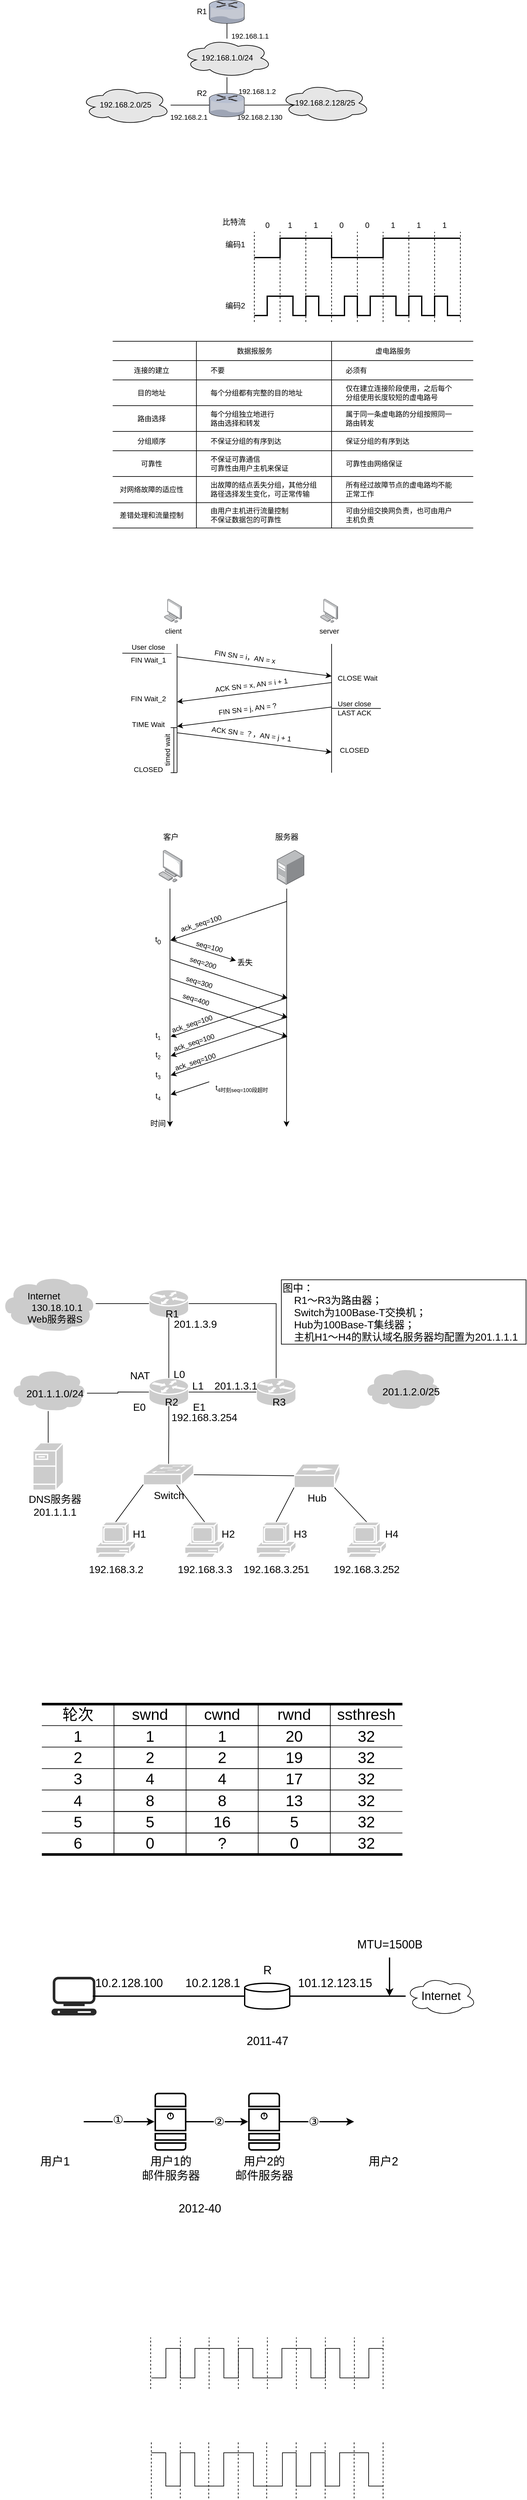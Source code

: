 <mxfile version="20.7.4" type="github">
  <diagram id="bER1azMI8v8Jtsm4dUXI" name="第 1 页">
    <mxGraphModel dx="1062" dy="595" grid="1" gridSize="10" guides="1" tooltips="1" connect="1" arrows="1" fold="1" page="1" pageScale="1" pageWidth="827" pageHeight="1169" math="0" shadow="0">
      <root>
        <mxCell id="0" />
        <mxCell id="1" parent="0" />
        <mxCell id="YW86l5yaE5Hn2V-ghcyL-21" style="edgeStyle=orthogonalEdgeStyle;rounded=0;orthogonalLoop=1;jettySize=auto;html=1;endArrow=none;endFill=0;" parent="1" source="YW86l5yaE5Hn2V-ghcyL-8" target="YW86l5yaE5Hn2V-ghcyL-6" edge="1">
          <mxGeometry relative="1" as="geometry" />
        </mxCell>
        <mxCell id="YW86l5yaE5Hn2V-ghcyL-8" value="192.168.1.0/24" style="ellipse;shape=cloud;whiteSpace=wrap;html=1;align=center;fillColor=#E6E6E6;" parent="1" vertex="1">
          <mxGeometry x="287.5" y="380" width="140" height="60" as="geometry" />
        </mxCell>
        <mxCell id="YW86l5yaE5Hn2V-ghcyL-16" style="edgeStyle=orthogonalEdgeStyle;rounded=0;orthogonalLoop=1;jettySize=auto;html=1;endArrow=none;endFill=0;" parent="1" source="YW86l5yaE5Hn2V-ghcyL-11" target="YW86l5yaE5Hn2V-ghcyL-6" edge="1">
          <mxGeometry relative="1" as="geometry" />
        </mxCell>
        <mxCell id="YW86l5yaE5Hn2V-ghcyL-17" value="192.168.2.1" style="edgeLabel;html=1;align=center;verticalAlign=middle;resizable=0;points=[];" parent="YW86l5yaE5Hn2V-ghcyL-16" vertex="1" connectable="0">
          <mxGeometry x="-0.16" y="-2" relative="1" as="geometry">
            <mxPoint x="3" y="16" as="offset" />
          </mxGeometry>
        </mxCell>
        <mxCell id="YW86l5yaE5Hn2V-ghcyL-11" value="192.168.2.0/25" style="ellipse;shape=cloud;whiteSpace=wrap;html=1;align=center;fillColor=#E6E6E6;" parent="1" vertex="1">
          <mxGeometry x="130" y="453.25" width="140" height="60" as="geometry" />
        </mxCell>
        <mxCell id="YW86l5yaE5Hn2V-ghcyL-12" value="192.168.2.128/25" style="ellipse;shape=cloud;whiteSpace=wrap;html=1;align=center;fillColor=#E6E6E6;" parent="1" vertex="1">
          <mxGeometry x="440" y="450" width="140" height="60" as="geometry" />
        </mxCell>
        <mxCell id="YW86l5yaE5Hn2V-ghcyL-15" style="edgeStyle=orthogonalEdgeStyle;rounded=0;orthogonalLoop=1;jettySize=auto;html=1;entryX=0.16;entryY=0.55;entryDx=0;entryDy=0;entryPerimeter=0;endArrow=none;endFill=0;" parent="1" source="YW86l5yaE5Hn2V-ghcyL-6" target="YW86l5yaE5Hn2V-ghcyL-12" edge="1">
          <mxGeometry relative="1" as="geometry" />
        </mxCell>
        <mxCell id="YW86l5yaE5Hn2V-ghcyL-18" value="192.168.1.2" style="edgeLabel;html=1;align=center;verticalAlign=middle;resizable=0;points=[];" parent="YW86l5yaE5Hn2V-ghcyL-15" vertex="1" connectable="0">
          <mxGeometry x="-0.382" y="2" relative="1" as="geometry">
            <mxPoint x="-5" y="-20" as="offset" />
          </mxGeometry>
        </mxCell>
        <mxCell id="YW86l5yaE5Hn2V-ghcyL-19" value="192.168.2.130" style="edgeLabel;html=1;align=center;verticalAlign=middle;resizable=0;points=[];" parent="YW86l5yaE5Hn2V-ghcyL-15" vertex="1" connectable="0">
          <mxGeometry x="-0.292" y="1" relative="1" as="geometry">
            <mxPoint x="-4" y="18" as="offset" />
          </mxGeometry>
        </mxCell>
        <mxCell id="YW86l5yaE5Hn2V-ghcyL-6" value="" style="verticalLabelPosition=bottom;sketch=0;aspect=fixed;html=1;verticalAlign=top;strokeColor=none;align=center;outlineConnect=0;shape=mxgraph.citrix.router;" parent="1" vertex="1">
          <mxGeometry x="330" y="465" width="55" height="36.5" as="geometry" />
        </mxCell>
        <mxCell id="YW86l5yaE5Hn2V-ghcyL-7" value="R2" style="text;html=1;align=center;verticalAlign=middle;resizable=0;points=[];autosize=1;strokeColor=none;fillColor=none;" parent="1" vertex="1">
          <mxGeometry x="297.5" y="450" width="40" height="30" as="geometry" />
        </mxCell>
        <mxCell id="YW86l5yaE5Hn2V-ghcyL-14" style="edgeStyle=orthogonalEdgeStyle;rounded=0;orthogonalLoop=1;jettySize=auto;html=1;endArrow=none;endFill=0;" parent="1" source="YW86l5yaE5Hn2V-ghcyL-1" target="YW86l5yaE5Hn2V-ghcyL-8" edge="1">
          <mxGeometry relative="1" as="geometry" />
        </mxCell>
        <mxCell id="YW86l5yaE5Hn2V-ghcyL-20" value="192.168.1.1" style="edgeLabel;html=1;align=center;verticalAlign=middle;resizable=0;points=[];" parent="YW86l5yaE5Hn2V-ghcyL-14" vertex="1" connectable="0">
          <mxGeometry x="-0.333" y="-1" relative="1" as="geometry">
            <mxPoint x="36" as="offset" />
          </mxGeometry>
        </mxCell>
        <mxCell id="YW86l5yaE5Hn2V-ghcyL-1" value="" style="verticalLabelPosition=bottom;sketch=0;aspect=fixed;html=1;verticalAlign=top;strokeColor=none;align=center;outlineConnect=0;shape=mxgraph.citrix.router;" parent="1" vertex="1">
          <mxGeometry x="330" y="320" width="55" height="36.5" as="geometry" />
        </mxCell>
        <mxCell id="YW86l5yaE5Hn2V-ghcyL-5" value="R1" style="text;html=1;align=center;verticalAlign=middle;resizable=0;points=[];autosize=1;strokeColor=none;fillColor=none;" parent="1" vertex="1">
          <mxGeometry x="297.5" y="323.25" width="40" height="30" as="geometry" />
        </mxCell>
        <mxCell id="YW86l5yaE5Hn2V-ghcyL-23" value="" style="endArrow=none;dashed=1;html=1;rounded=0;" parent="1" edge="1">
          <mxGeometry width="50" height="50" relative="1" as="geometry">
            <mxPoint x="400" y="820" as="sourcePoint" />
            <mxPoint x="400" y="680" as="targetPoint" />
          </mxGeometry>
        </mxCell>
        <mxCell id="YW86l5yaE5Hn2V-ghcyL-24" value="编码1" style="text;html=1;align=center;verticalAlign=middle;resizable=0;points=[];autosize=1;strokeColor=none;fillColor=none;" parent="1" vertex="1">
          <mxGeometry x="345" y="685" width="50" height="30" as="geometry" />
        </mxCell>
        <mxCell id="YW86l5yaE5Hn2V-ghcyL-25" value="编码2" style="text;html=1;align=center;verticalAlign=middle;resizable=0;points=[];autosize=1;strokeColor=none;fillColor=none;" parent="1" vertex="1">
          <mxGeometry x="345" y="780" width="50" height="30" as="geometry" />
        </mxCell>
        <mxCell id="YW86l5yaE5Hn2V-ghcyL-26" value="比特流" style="text;html=1;align=center;verticalAlign=middle;resizable=0;points=[];autosize=1;strokeColor=none;fillColor=none;" parent="1" vertex="1">
          <mxGeometry x="337.5" y="650" width="60" height="30" as="geometry" />
        </mxCell>
        <mxCell id="YW86l5yaE5Hn2V-ghcyL-27" value="" style="endArrow=none;dashed=1;html=1;rounded=0;" parent="1" edge="1">
          <mxGeometry width="50" height="50" relative="1" as="geometry">
            <mxPoint x="440" y="820" as="sourcePoint" />
            <mxPoint x="440" y="680" as="targetPoint" />
          </mxGeometry>
        </mxCell>
        <mxCell id="YW86l5yaE5Hn2V-ghcyL-28" value="" style="endArrow=none;dashed=1;html=1;rounded=0;" parent="1" edge="1">
          <mxGeometry width="50" height="50" relative="1" as="geometry">
            <mxPoint x="600" y="820" as="sourcePoint" />
            <mxPoint x="600" y="680" as="targetPoint" />
          </mxGeometry>
        </mxCell>
        <mxCell id="YW86l5yaE5Hn2V-ghcyL-29" value="" style="endArrow=none;dashed=1;html=1;rounded=0;" parent="1" edge="1">
          <mxGeometry width="50" height="50" relative="1" as="geometry">
            <mxPoint x="560" y="820" as="sourcePoint" />
            <mxPoint x="560" y="680" as="targetPoint" />
          </mxGeometry>
        </mxCell>
        <mxCell id="YW86l5yaE5Hn2V-ghcyL-30" value="" style="endArrow=none;dashed=1;html=1;rounded=0;" parent="1" edge="1">
          <mxGeometry width="50" height="50" relative="1" as="geometry">
            <mxPoint x="520" y="820" as="sourcePoint" />
            <mxPoint x="520" y="680" as="targetPoint" />
          </mxGeometry>
        </mxCell>
        <mxCell id="YW86l5yaE5Hn2V-ghcyL-31" value="" style="endArrow=none;dashed=1;html=1;rounded=0;" parent="1" edge="1">
          <mxGeometry width="50" height="50" relative="1" as="geometry">
            <mxPoint x="480" y="820" as="sourcePoint" />
            <mxPoint x="480" y="680" as="targetPoint" />
          </mxGeometry>
        </mxCell>
        <mxCell id="YW86l5yaE5Hn2V-ghcyL-32" value="" style="endArrow=none;dashed=1;html=1;rounded=0;" parent="1" edge="1">
          <mxGeometry width="50" height="50" relative="1" as="geometry">
            <mxPoint x="680" y="820" as="sourcePoint" />
            <mxPoint x="680" y="680" as="targetPoint" />
          </mxGeometry>
        </mxCell>
        <mxCell id="YW86l5yaE5Hn2V-ghcyL-33" value="" style="endArrow=none;dashed=1;html=1;rounded=0;" parent="1" edge="1">
          <mxGeometry width="50" height="50" relative="1" as="geometry">
            <mxPoint x="640" y="820" as="sourcePoint" />
            <mxPoint x="640" y="680" as="targetPoint" />
          </mxGeometry>
        </mxCell>
        <mxCell id="YW86l5yaE5Hn2V-ghcyL-34" value="" style="endArrow=none;dashed=1;html=1;rounded=0;" parent="1" edge="1">
          <mxGeometry width="50" height="50" relative="1" as="geometry">
            <mxPoint x="720" y="820" as="sourcePoint" />
            <mxPoint x="720" y="680" as="targetPoint" />
          </mxGeometry>
        </mxCell>
        <mxCell id="YW86l5yaE5Hn2V-ghcyL-35" value="" style="endArrow=none;html=1;rounded=0;strokeWidth=2;" parent="1" edge="1">
          <mxGeometry width="50" height="50" relative="1" as="geometry">
            <mxPoint x="400" y="720" as="sourcePoint" />
            <mxPoint x="720" y="690" as="targetPoint" />
            <Array as="points">
              <mxPoint x="440" y="720" />
              <mxPoint x="440" y="690" />
              <mxPoint x="520" y="690" />
              <mxPoint x="520" y="720" />
              <mxPoint x="600" y="720" />
              <mxPoint x="600" y="690" />
            </Array>
          </mxGeometry>
        </mxCell>
        <mxCell id="YW86l5yaE5Hn2V-ghcyL-44" value="" style="endArrow=none;html=1;rounded=0;strokeWidth=2;" parent="1" edge="1">
          <mxGeometry width="50" height="50" relative="1" as="geometry">
            <mxPoint x="400" y="810" as="sourcePoint" />
            <mxPoint x="720" y="810" as="targetPoint" />
            <Array as="points">
              <mxPoint x="420" y="810" />
              <mxPoint x="420" y="780" />
              <mxPoint x="460" y="780" />
              <mxPoint x="460" y="810" />
              <mxPoint x="480" y="810" />
              <mxPoint x="480" y="780" />
              <mxPoint x="500" y="780" />
              <mxPoint x="500" y="810" />
              <mxPoint x="540" y="810" />
              <mxPoint x="540" y="780" />
              <mxPoint x="560" y="780" />
              <mxPoint x="560" y="810" />
              <mxPoint x="580" y="810" />
              <mxPoint x="580" y="780" />
              <mxPoint x="620" y="780" />
              <mxPoint x="620" y="810" />
              <mxPoint x="640" y="810" />
              <mxPoint x="640" y="780" />
              <mxPoint x="660" y="780" />
              <mxPoint x="660" y="810" />
              <mxPoint x="680" y="810" />
              <mxPoint x="680" y="780" />
              <mxPoint x="700" y="780" />
              <mxPoint x="700" y="810" />
            </Array>
          </mxGeometry>
        </mxCell>
        <mxCell id="YW86l5yaE5Hn2V-ghcyL-45" value="0" style="text;html=1;align=center;verticalAlign=middle;resizable=0;points=[];autosize=1;strokeColor=none;fillColor=none;" parent="1" vertex="1">
          <mxGeometry x="405" y="655" width="30" height="30" as="geometry" />
        </mxCell>
        <mxCell id="YW86l5yaE5Hn2V-ghcyL-46" value="1" style="text;html=1;align=center;verticalAlign=middle;resizable=0;points=[];autosize=1;strokeColor=none;fillColor=none;" parent="1" vertex="1">
          <mxGeometry x="440" y="655" width="30" height="30" as="geometry" />
        </mxCell>
        <mxCell id="YW86l5yaE5Hn2V-ghcyL-47" value="1" style="text;html=1;align=center;verticalAlign=middle;resizable=0;points=[];autosize=1;strokeColor=none;fillColor=none;" parent="1" vertex="1">
          <mxGeometry x="480" y="655" width="30" height="30" as="geometry" />
        </mxCell>
        <mxCell id="YW86l5yaE5Hn2V-ghcyL-48" value="1" style="text;html=1;align=center;verticalAlign=middle;resizable=0;points=[];autosize=1;strokeColor=none;fillColor=none;" parent="1" vertex="1">
          <mxGeometry x="600" y="655" width="30" height="30" as="geometry" />
        </mxCell>
        <mxCell id="YW86l5yaE5Hn2V-ghcyL-49" value="1" style="text;html=1;align=center;verticalAlign=middle;resizable=0;points=[];autosize=1;strokeColor=none;fillColor=none;" parent="1" vertex="1">
          <mxGeometry x="640" y="655" width="30" height="30" as="geometry" />
        </mxCell>
        <mxCell id="YW86l5yaE5Hn2V-ghcyL-50" value="1" style="text;html=1;align=center;verticalAlign=middle;resizable=0;points=[];autosize=1;strokeColor=none;fillColor=none;" parent="1" vertex="1">
          <mxGeometry x="680" y="655" width="30" height="30" as="geometry" />
        </mxCell>
        <mxCell id="YW86l5yaE5Hn2V-ghcyL-51" value="0" style="text;html=1;align=center;verticalAlign=middle;resizable=0;points=[];autosize=1;strokeColor=none;fillColor=none;" parent="1" vertex="1">
          <mxGeometry x="520" y="655" width="30" height="30" as="geometry" />
        </mxCell>
        <mxCell id="YW86l5yaE5Hn2V-ghcyL-52" value="0" style="text;html=1;align=center;verticalAlign=middle;resizable=0;points=[];autosize=1;strokeColor=none;fillColor=none;" parent="1" vertex="1">
          <mxGeometry x="560" y="655" width="30" height="30" as="geometry" />
        </mxCell>
        <mxCell id="YW86l5yaE5Hn2V-ghcyL-53" value="" style="endArrow=none;html=1;rounded=0;strokeWidth=1;fontSize=10;" parent="1" edge="1">
          <mxGeometry width="50" height="50" relative="1" as="geometry">
            <mxPoint x="180" y="850" as="sourcePoint" />
            <mxPoint x="740" y="850" as="targetPoint" />
          </mxGeometry>
        </mxCell>
        <mxCell id="YW86l5yaE5Hn2V-ghcyL-54" value="" style="endArrow=none;html=1;rounded=0;strokeWidth=1;fontSize=10;" parent="1" edge="1">
          <mxGeometry width="50" height="50" relative="1" as="geometry">
            <mxPoint x="180" y="880.0" as="sourcePoint" />
            <mxPoint x="740" y="880" as="targetPoint" />
          </mxGeometry>
        </mxCell>
        <mxCell id="YW86l5yaE5Hn2V-ghcyL-55" value="" style="endArrow=none;html=1;rounded=0;strokeWidth=1;fontSize=10;" parent="1" edge="1">
          <mxGeometry width="50" height="50" relative="1" as="geometry">
            <mxPoint x="180" y="950.0" as="sourcePoint" />
            <mxPoint x="740" y="950" as="targetPoint" />
          </mxGeometry>
        </mxCell>
        <mxCell id="YW86l5yaE5Hn2V-ghcyL-57" value="" style="endArrow=none;html=1;rounded=0;strokeWidth=1;fontSize=10;" parent="1" edge="1">
          <mxGeometry width="50" height="50" relative="1" as="geometry">
            <mxPoint x="180" y="910.0" as="sourcePoint" />
            <mxPoint x="740" y="910" as="targetPoint" />
          </mxGeometry>
        </mxCell>
        <mxCell id="YW86l5yaE5Hn2V-ghcyL-58" value="" style="endArrow=none;html=1;rounded=0;strokeWidth=1;fontSize=10;" parent="1" edge="1">
          <mxGeometry width="50" height="50" relative="1" as="geometry">
            <mxPoint x="180" y="990.0" as="sourcePoint" />
            <mxPoint x="740" y="990" as="targetPoint" />
          </mxGeometry>
        </mxCell>
        <mxCell id="YW86l5yaE5Hn2V-ghcyL-59" value="" style="endArrow=none;html=1;rounded=0;strokeWidth=1;fontSize=10;" parent="1" edge="1">
          <mxGeometry width="50" height="50" relative="1" as="geometry">
            <mxPoint x="180" y="1060" as="sourcePoint" />
            <mxPoint x="740" y="1060" as="targetPoint" />
          </mxGeometry>
        </mxCell>
        <mxCell id="YW86l5yaE5Hn2V-ghcyL-60" value="" style="endArrow=none;html=1;rounded=0;strokeWidth=1;fontSize=10;" parent="1" edge="1">
          <mxGeometry width="50" height="50" relative="1" as="geometry">
            <mxPoint x="180" y="1020.0" as="sourcePoint" />
            <mxPoint x="740" y="1020" as="targetPoint" />
          </mxGeometry>
        </mxCell>
        <mxCell id="YW86l5yaE5Hn2V-ghcyL-62" value="" style="endArrow=none;html=1;rounded=0;strokeWidth=1;fontSize=10;" parent="1" edge="1">
          <mxGeometry width="50" height="50" relative="1" as="geometry">
            <mxPoint x="310" y="850" as="sourcePoint" />
            <mxPoint x="310" y="1140" as="targetPoint" />
          </mxGeometry>
        </mxCell>
        <mxCell id="YW86l5yaE5Hn2V-ghcyL-63" value="&lt;font style=&quot;font-size: 11px;&quot;&gt;数据报服务&lt;/font&gt;" style="text;html=1;align=center;verticalAlign=middle;resizable=0;points=[];autosize=1;strokeColor=none;fillColor=none;fontSize=11;" parent="1" vertex="1">
          <mxGeometry x="360" y="850" width="80" height="30" as="geometry" />
        </mxCell>
        <mxCell id="YW86l5yaE5Hn2V-ghcyL-64" value="&lt;font style=&quot;font-size: 11px;&quot;&gt;虚电路服务&lt;/font&gt;" style="text;html=1;align=center;verticalAlign=middle;resizable=0;points=[];autosize=1;strokeColor=none;fillColor=none;fontSize=11;" parent="1" vertex="1">
          <mxGeometry x="575" y="850" width="80" height="30" as="geometry" />
        </mxCell>
        <mxCell id="YW86l5yaE5Hn2V-ghcyL-68" value="&lt;font style=&quot;font-size: 11px;&quot;&gt;连接的建立&lt;/font&gt;" style="text;html=1;align=center;verticalAlign=middle;resizable=0;points=[];autosize=1;strokeColor=none;fillColor=none;fontSize=11;" parent="1" vertex="1">
          <mxGeometry x="200" y="880" width="80" height="30" as="geometry" />
        </mxCell>
        <mxCell id="YW86l5yaE5Hn2V-ghcyL-70" value="目的地址" style="text;html=1;align=center;verticalAlign=middle;resizable=0;points=[];autosize=1;strokeColor=none;fillColor=none;fontSize=11;" parent="1" vertex="1">
          <mxGeometry x="205" y="915" width="70" height="30" as="geometry" />
        </mxCell>
        <mxCell id="YW86l5yaE5Hn2V-ghcyL-71" value="路由选择" style="text;html=1;align=center;verticalAlign=middle;resizable=0;points=[];autosize=1;strokeColor=none;fillColor=none;fontSize=11;" parent="1" vertex="1">
          <mxGeometry x="205" y="955" width="70" height="30" as="geometry" />
        </mxCell>
        <mxCell id="YW86l5yaE5Hn2V-ghcyL-72" value="分组顺序" style="text;html=1;align=center;verticalAlign=middle;resizable=0;points=[];autosize=1;strokeColor=none;fillColor=none;fontSize=11;" parent="1" vertex="1">
          <mxGeometry x="205" y="990" width="70" height="30" as="geometry" />
        </mxCell>
        <mxCell id="YW86l5yaE5Hn2V-ghcyL-73" value="可靠性" style="text;html=1;align=center;verticalAlign=middle;resizable=0;points=[];autosize=1;strokeColor=none;fillColor=none;fontSize=11;" parent="1" vertex="1">
          <mxGeometry x="210" y="1025" width="60" height="30" as="geometry" />
        </mxCell>
        <mxCell id="YW86l5yaE5Hn2V-ghcyL-74" value="对网络故障的适应性" style="text;html=1;align=center;verticalAlign=middle;resizable=0;points=[];autosize=1;strokeColor=none;fillColor=none;fontSize=11;" parent="1" vertex="1">
          <mxGeometry x="175" y="1065" width="130" height="30" as="geometry" />
        </mxCell>
        <mxCell id="YW86l5yaE5Hn2V-ghcyL-77" value="差错处理和流量控制" style="text;html=1;align=center;verticalAlign=middle;resizable=0;points=[];autosize=1;strokeColor=none;fillColor=none;fontSize=11;" parent="1" vertex="1">
          <mxGeometry x="175" y="1105" width="130" height="30" as="geometry" />
        </mxCell>
        <mxCell id="YW86l5yaE5Hn2V-ghcyL-79" value="" style="endArrow=none;html=1;rounded=0;strokeWidth=1;fontSize=10;exitX=0.045;exitY=0.029;exitDx=0;exitDy=0;exitPerimeter=0;" parent="1" edge="1">
          <mxGeometry width="50" height="50" relative="1" as="geometry">
            <mxPoint x="180.85" y="1100.87" as="sourcePoint" />
            <mxPoint x="740" y="1100" as="targetPoint" />
          </mxGeometry>
        </mxCell>
        <mxCell id="YW86l5yaE5Hn2V-ghcyL-81" value="" style="endArrow=none;html=1;rounded=0;strokeWidth=1;fontSize=10;" parent="1" edge="1">
          <mxGeometry width="50" height="50" relative="1" as="geometry">
            <mxPoint x="180" y="1140" as="sourcePoint" />
            <mxPoint x="740" y="1140" as="targetPoint" />
          </mxGeometry>
        </mxCell>
        <mxCell id="YW86l5yaE5Hn2V-ghcyL-82" value="不要" style="text;html=1;align=left;verticalAlign=middle;resizable=0;points=[];autosize=1;strokeColor=none;fillColor=none;fontSize=11;" parent="1" vertex="1">
          <mxGeometry x="330" y="880" width="50" height="30" as="geometry" />
        </mxCell>
        <mxCell id="YW86l5yaE5Hn2V-ghcyL-83" value="每个分组都有完整的目的地址" style="text;html=1;align=left;verticalAlign=middle;resizable=0;points=[];autosize=1;strokeColor=none;fillColor=none;fontSize=11;" parent="1" vertex="1">
          <mxGeometry x="330" y="915" width="180" height="30" as="geometry" />
        </mxCell>
        <mxCell id="YW86l5yaE5Hn2V-ghcyL-84" value="每个分组独立地进行&lt;br&gt;路由选择和转发" style="text;html=1;align=left;verticalAlign=middle;resizable=0;points=[];autosize=1;strokeColor=none;fillColor=none;fontSize=11;" parent="1" vertex="1">
          <mxGeometry x="330" y="950" width="130" height="40" as="geometry" />
        </mxCell>
        <mxCell id="YW86l5yaE5Hn2V-ghcyL-85" value="不保证分组的有序到达" style="text;html=1;align=left;verticalAlign=middle;resizable=0;points=[];autosize=1;strokeColor=none;fillColor=none;fontSize=11;" parent="1" vertex="1">
          <mxGeometry x="330" y="990" width="140" height="30" as="geometry" />
        </mxCell>
        <mxCell id="YW86l5yaE5Hn2V-ghcyL-86" value="不保证可靠通信&lt;br&gt;可靠性由用户主机来保证" style="text;html=1;align=left;verticalAlign=middle;resizable=0;points=[];autosize=1;strokeColor=none;fillColor=none;fontSize=11;" parent="1" vertex="1">
          <mxGeometry x="330" y="1020" width="160" height="40" as="geometry" />
        </mxCell>
        <mxCell id="YW86l5yaE5Hn2V-ghcyL-87" value="出故障的结点丢失分组，其他分组&lt;br&gt;路径选择发生变化，可正常传输" style="text;html=1;align=left;verticalAlign=middle;resizable=0;points=[];autosize=1;strokeColor=none;fillColor=none;fontSize=11;" parent="1" vertex="1">
          <mxGeometry x="330" y="1060" width="200" height="40" as="geometry" />
        </mxCell>
        <mxCell id="YW86l5yaE5Hn2V-ghcyL-88" value="由用户主机进行流量控制&lt;br&gt;不保证数据包的可靠性" style="text;html=1;align=left;verticalAlign=middle;resizable=0;points=[];autosize=1;strokeColor=none;fillColor=none;fontSize=11;" parent="1" vertex="1">
          <mxGeometry x="330" y="1100" width="160" height="40" as="geometry" />
        </mxCell>
        <mxCell id="YW86l5yaE5Hn2V-ghcyL-89" value="必须有" style="text;html=1;align=left;verticalAlign=middle;resizable=0;points=[];autosize=1;strokeColor=none;fillColor=none;fontSize=11;" parent="1" vertex="1">
          <mxGeometry x="540" y="880" width="60" height="30" as="geometry" />
        </mxCell>
        <mxCell id="YW86l5yaE5Hn2V-ghcyL-90" value="" style="endArrow=none;html=1;rounded=0;strokeWidth=1;fontSize=10;" parent="1" edge="1">
          <mxGeometry width="50" height="50" relative="1" as="geometry">
            <mxPoint x="520" y="850.0" as="sourcePoint" />
            <mxPoint x="520" y="1140" as="targetPoint" />
          </mxGeometry>
        </mxCell>
        <mxCell id="YW86l5yaE5Hn2V-ghcyL-91" value="仅在建立连接阶段使用，之后每个&lt;br&gt;分组使用长度较短的虚电路号" style="text;html=1;align=left;verticalAlign=middle;resizable=0;points=[];autosize=1;strokeColor=none;fillColor=none;fontSize=11;" parent="1" vertex="1">
          <mxGeometry x="540" y="910" width="200" height="40" as="geometry" />
        </mxCell>
        <mxCell id="YW86l5yaE5Hn2V-ghcyL-92" value="属于同一条虚电路的分组按照同一&lt;br&gt;路由转发" style="text;html=1;align=left;verticalAlign=middle;resizable=0;points=[];autosize=1;strokeColor=none;fillColor=none;fontSize=11;" parent="1" vertex="1">
          <mxGeometry x="540" y="950" width="200" height="40" as="geometry" />
        </mxCell>
        <mxCell id="YW86l5yaE5Hn2V-ghcyL-93" value="保证分组的有序到达" style="text;html=1;align=left;verticalAlign=middle;resizable=0;points=[];autosize=1;strokeColor=none;fillColor=none;fontSize=11;" parent="1" vertex="1">
          <mxGeometry x="540" y="990" width="130" height="30" as="geometry" />
        </mxCell>
        <mxCell id="YW86l5yaE5Hn2V-ghcyL-94" value="可靠性由网络保证" style="text;html=1;align=left;verticalAlign=middle;resizable=0;points=[];autosize=1;strokeColor=none;fillColor=none;fontSize=11;" parent="1" vertex="1">
          <mxGeometry x="540" y="1025" width="120" height="30" as="geometry" />
        </mxCell>
        <mxCell id="YW86l5yaE5Hn2V-ghcyL-95" value="所有经过故障节点的虚电路均不能&lt;br&gt;正常工作" style="text;html=1;align=left;verticalAlign=middle;resizable=0;points=[];autosize=1;strokeColor=none;fillColor=none;fontSize=11;" parent="1" vertex="1">
          <mxGeometry x="540" y="1060" width="200" height="40" as="geometry" />
        </mxCell>
        <mxCell id="YW86l5yaE5Hn2V-ghcyL-96" value="可由分组交换网负责，也可由用户&lt;br&gt;主机负责" style="text;html=1;align=left;verticalAlign=middle;resizable=0;points=[];autosize=1;strokeColor=none;fillColor=none;fontSize=11;" parent="1" vertex="1">
          <mxGeometry x="540" y="1100" width="200" height="40" as="geometry" />
        </mxCell>
        <mxCell id="YW86l5yaE5Hn2V-ghcyL-97" value="" style="endArrow=none;html=1;rounded=0;strokeWidth=1;fontSize=11;" parent="1" edge="1">
          <mxGeometry width="50" height="50" relative="1" as="geometry">
            <mxPoint x="280" y="1520" as="sourcePoint" />
            <mxPoint x="280" y="1320" as="targetPoint" />
          </mxGeometry>
        </mxCell>
        <mxCell id="YW86l5yaE5Hn2V-ghcyL-98" value="" style="endArrow=none;html=1;rounded=0;strokeWidth=1;fontSize=11;" parent="1" edge="1">
          <mxGeometry width="50" height="50" relative="1" as="geometry">
            <mxPoint x="520" y="1520.0" as="sourcePoint" />
            <mxPoint x="520" y="1320.0" as="targetPoint" />
          </mxGeometry>
        </mxCell>
        <mxCell id="YW86l5yaE5Hn2V-ghcyL-99" value="" style="endArrow=classic;html=1;rounded=0;strokeWidth=1;fontSize=11;" parent="1" edge="1">
          <mxGeometry width="50" height="50" relative="1" as="geometry">
            <mxPoint x="280" y="1340" as="sourcePoint" />
            <mxPoint x="520" y="1370" as="targetPoint" />
          </mxGeometry>
        </mxCell>
        <mxCell id="YW86l5yaE5Hn2V-ghcyL-106" value="FIN SN = i，AN = x" style="edgeLabel;html=1;align=center;verticalAlign=middle;resizable=0;points=[];fontSize=11;rotation=8;" parent="YW86l5yaE5Hn2V-ghcyL-99" vertex="1" connectable="0">
          <mxGeometry x="-0.482" relative="1" as="geometry">
            <mxPoint x="43" y="-8" as="offset" />
          </mxGeometry>
        </mxCell>
        <mxCell id="YW86l5yaE5Hn2V-ghcyL-100" value="" style="endArrow=classic;html=1;rounded=0;strokeWidth=1;fontSize=11;" parent="1" edge="1">
          <mxGeometry width="50" height="50" relative="1" as="geometry">
            <mxPoint x="520" y="1380" as="sourcePoint" />
            <mxPoint x="280" y="1410" as="targetPoint" />
          </mxGeometry>
        </mxCell>
        <mxCell id="YW86l5yaE5Hn2V-ghcyL-101" value="" style="endArrow=classic;html=1;rounded=0;strokeWidth=1;fontSize=11;" parent="1" edge="1">
          <mxGeometry width="50" height="50" relative="1" as="geometry">
            <mxPoint x="520.0" y="1418.0" as="sourcePoint" />
            <mxPoint x="280" y="1448.0" as="targetPoint" />
          </mxGeometry>
        </mxCell>
        <mxCell id="YW86l5yaE5Hn2V-ghcyL-103" value="" style="endArrow=classic;html=1;rounded=0;strokeWidth=1;fontSize=11;" parent="1" edge="1">
          <mxGeometry width="50" height="50" relative="1" as="geometry">
            <mxPoint x="280" y="1458.0" as="sourcePoint" />
            <mxPoint x="520.0" y="1488.0" as="targetPoint" />
          </mxGeometry>
        </mxCell>
        <mxCell id="YW86l5yaE5Hn2V-ghcyL-104" value="client" style="points=[];aspect=fixed;html=1;align=center;shadow=0;dashed=0;image;image=img/lib/allied_telesis/computer_and_terminals/Personal_Computer.svg;fontSize=11;fillColor=#E6E6E6;" parent="1" vertex="1">
          <mxGeometry x="260" y="1250" width="27.5" height="37.27" as="geometry" />
        </mxCell>
        <mxCell id="YW86l5yaE5Hn2V-ghcyL-105" value="server" style="points=[];aspect=fixed;html=1;align=center;shadow=0;dashed=0;image;image=img/lib/allied_telesis/computer_and_terminals/Personal_Computer.svg;fontSize=11;fillColor=#E6E6E6;" parent="1" vertex="1">
          <mxGeometry x="502.5" y="1250" width="27.5" height="37.27" as="geometry" />
        </mxCell>
        <mxCell id="YW86l5yaE5Hn2V-ghcyL-107" value="ACK SN = ？，AN = j + 1" style="edgeLabel;html=1;align=center;verticalAlign=middle;resizable=0;points=[];fontSize=11;rotation=7;" parent="1" vertex="1" connectable="0">
          <mxGeometry x="394.997" y="1460.002" as="geometry" />
        </mxCell>
        <mxCell id="YW86l5yaE5Hn2V-ghcyL-108" value="ACK SN = x, AN = i + 1" style="edgeLabel;html=1;align=center;verticalAlign=middle;resizable=0;points=[];fontSize=11;rotation=353;" parent="1" vertex="1" connectable="0">
          <mxGeometry x="419.997" y="1373.002" as="geometry">
            <mxPoint x="-26.181" y="7.719" as="offset" />
          </mxGeometry>
        </mxCell>
        <mxCell id="YW86l5yaE5Hn2V-ghcyL-109" value="FIN SN = j, AN = ?" style="edgeLabel;html=1;align=center;verticalAlign=middle;resizable=0;points=[];fontSize=11;rotation=353;" parent="1" vertex="1" connectable="0">
          <mxGeometry x="413.997" y="1410.002" as="geometry">
            <mxPoint x="-26.181" y="7.719" as="offset" />
          </mxGeometry>
        </mxCell>
        <mxCell id="YW86l5yaE5Hn2V-ghcyL-110" value="User close" style="text;html=1;align=center;verticalAlign=middle;resizable=0;points=[];autosize=1;strokeColor=none;fillColor=none;fontSize=11;" parent="1" vertex="1">
          <mxGeometry x="195" y="1310" width="80" height="30" as="geometry" />
        </mxCell>
        <mxCell id="YW86l5yaE5Hn2V-ghcyL-111" value="FIN Wait_1" style="text;html=1;align=center;verticalAlign=middle;resizable=0;points=[];autosize=1;strokeColor=none;fillColor=none;fontSize=11;" parent="1" vertex="1">
          <mxGeometry x="195" y="1330" width="80" height="30" as="geometry" />
        </mxCell>
        <mxCell id="YW86l5yaE5Hn2V-ghcyL-112" value="FIN Wait_2" style="text;html=1;align=center;verticalAlign=middle;resizable=0;points=[];autosize=1;strokeColor=none;fillColor=none;fontSize=11;" parent="1" vertex="1">
          <mxGeometry x="195" y="1390" width="80" height="30" as="geometry" />
        </mxCell>
        <mxCell id="YW86l5yaE5Hn2V-ghcyL-113" value="TIME Wait" style="text;html=1;align=center;verticalAlign=middle;resizable=0;points=[];autosize=1;strokeColor=none;fillColor=none;fontSize=11;" parent="1" vertex="1">
          <mxGeometry x="195" y="1430" width="80" height="30" as="geometry" />
        </mxCell>
        <mxCell id="YW86l5yaE5Hn2V-ghcyL-114" value="timed wait" style="text;html=1;align=center;verticalAlign=middle;resizable=0;points=[];autosize=1;strokeColor=none;fillColor=none;fontSize=11;rotation=-90;" parent="1" vertex="1">
          <mxGeometry x="225" y="1470" width="80" height="30" as="geometry" />
        </mxCell>
        <mxCell id="YW86l5yaE5Hn2V-ghcyL-119" value="" style="group" parent="1" vertex="1" connectable="0">
          <mxGeometry x="270" y="1450" width="10" height="70" as="geometry" />
        </mxCell>
        <mxCell id="YW86l5yaE5Hn2V-ghcyL-116" value="" style="endArrow=none;html=1;rounded=0;strokeWidth=1;fontSize=11;" parent="YW86l5yaE5Hn2V-ghcyL-119" edge="1">
          <mxGeometry width="50" height="50" relative="1" as="geometry">
            <mxPoint x="10" y="70" as="sourcePoint" />
            <mxPoint y="70" as="targetPoint" />
          </mxGeometry>
        </mxCell>
        <mxCell id="YW86l5yaE5Hn2V-ghcyL-117" value="" style="endArrow=none;html=1;rounded=0;strokeWidth=1;fontSize=11;" parent="YW86l5yaE5Hn2V-ghcyL-119" edge="1">
          <mxGeometry width="50" height="50" relative="1" as="geometry">
            <mxPoint x="5" as="sourcePoint" />
            <mxPoint x="5" y="70" as="targetPoint" />
          </mxGeometry>
        </mxCell>
        <mxCell id="YW86l5yaE5Hn2V-ghcyL-118" value="" style="endArrow=none;html=1;rounded=0;strokeWidth=1;fontSize=11;" parent="YW86l5yaE5Hn2V-ghcyL-119" edge="1">
          <mxGeometry width="50" height="50" relative="1" as="geometry">
            <mxPoint x="10" y="2.653e-13" as="sourcePoint" />
            <mxPoint y="2.653e-13" as="targetPoint" />
          </mxGeometry>
        </mxCell>
        <mxCell id="YW86l5yaE5Hn2V-ghcyL-120" value="CLOSED" style="text;html=1;align=center;verticalAlign=middle;resizable=0;points=[];autosize=1;strokeColor=none;fillColor=none;fontSize=11;" parent="1" vertex="1">
          <mxGeometry x="200" y="1500" width="70" height="30" as="geometry" />
        </mxCell>
        <mxCell id="YW86l5yaE5Hn2V-ghcyL-121" value="CLOSED" style="text;html=1;align=center;verticalAlign=middle;resizable=0;points=[];autosize=1;strokeColor=none;fillColor=none;fontSize=11;" parent="1" vertex="1">
          <mxGeometry x="520" y="1470" width="70" height="30" as="geometry" />
        </mxCell>
        <mxCell id="YW86l5yaE5Hn2V-ghcyL-122" value="CLOSE Wait" style="text;html=1;align=center;verticalAlign=middle;resizable=0;points=[];autosize=1;strokeColor=none;fillColor=none;fontSize=11;" parent="1" vertex="1">
          <mxGeometry x="515" y="1358" width="90" height="30" as="geometry" />
        </mxCell>
        <mxCell id="YW86l5yaE5Hn2V-ghcyL-123" value="User close&lt;br&gt;LAST ACK" style="text;html=1;align=center;verticalAlign=middle;resizable=0;points=[];autosize=1;strokeColor=none;fillColor=none;fontSize=11;" parent="1" vertex="1">
          <mxGeometry x="515" y="1400" width="80" height="40" as="geometry" />
        </mxCell>
        <mxCell id="YW86l5yaE5Hn2V-ghcyL-124" value="" style="endArrow=none;html=1;rounded=0;strokeWidth=1;fontSize=11;entryX=1.019;entryY=0.506;entryDx=0;entryDy=0;entryPerimeter=0;" parent="1" target="YW86l5yaE5Hn2V-ghcyL-123" edge="1">
          <mxGeometry width="50" height="50" relative="1" as="geometry">
            <mxPoint x="520" y="1420" as="sourcePoint" />
            <mxPoint x="470" y="1370" as="targetPoint" />
          </mxGeometry>
        </mxCell>
        <mxCell id="YW86l5yaE5Hn2V-ghcyL-125" value="" style="endArrow=none;html=1;rounded=0;strokeWidth=1;fontSize=11;entryX=1.019;entryY=0.506;entryDx=0;entryDy=0;entryPerimeter=0;" parent="1" edge="1">
          <mxGeometry width="50" height="50" relative="1" as="geometry">
            <mxPoint x="195.0" y="1334.38" as="sourcePoint" />
            <mxPoint x="271.52" y="1334.62" as="targetPoint" />
          </mxGeometry>
        </mxCell>
        <mxCell id="vB-lPYBKcojjuh100MfW-2" value="" style="shape=mxgraph.cisco.storage.cloud;html=1;pointerEvents=1;dashed=0;strokeColor=#ffffff;strokeWidth=2;verticalLabelPosition=bottom;verticalAlign=top;align=center;outlineConnect=0;fillColor=#CCCCCC;" vertex="1" parent="1">
          <mxGeometry x="6" y="2301" width="147.661" height="86.934" as="geometry" />
        </mxCell>
        <mxCell id="vB-lPYBKcojjuh100MfW-3" value="&lt;div style=&quot;text-align: left ; font-size: 15px&quot;&gt;&lt;font style=&quot;font-size: 15px&quot;&gt;Internet&lt;/font&gt;&lt;/div&gt;&lt;div style=&quot;text-align: right ; font-size: 15px&quot;&gt;&lt;span&gt;&lt;font style=&quot;font-size: 15px&quot;&gt;&amp;nbsp;130.18.10.1&lt;/font&gt;&lt;/span&gt;&lt;/div&gt;&lt;div style=&quot;text-align: right ; font-size: 15px&quot;&gt;&lt;font style=&quot;font-size: 15px&quot;&gt;Web服务器S&lt;/font&gt;&lt;/div&gt;" style="text;html=1;align=center;verticalAlign=middle;resizable=0;points=[];autosize=1;strokeColor=none;" vertex="1" parent="1">
          <mxGeometry x="40.137" y="2325.194" width="100" height="50" as="geometry" />
        </mxCell>
        <mxCell id="vB-lPYBKcojjuh100MfW-5" value="" style="shape=mxgraph.cisco.storage.cloud;html=1;pointerEvents=1;dashed=0;strokeColor=#ffffff;strokeWidth=2;verticalLabelPosition=bottom;verticalAlign=top;align=center;outlineConnect=0;fillColor=#CCCCCC;" vertex="1" parent="1">
          <mxGeometry x="20.29" y="2445.753" width="119.082" height="65.61" as="geometry" />
        </mxCell>
        <mxCell id="vB-lPYBKcojjuh100MfW-7" value="&lt;font style=&quot;font-size: 16px&quot;&gt;201.1.1.0/24&lt;/font&gt;" style="text;html=1;align=center;verticalAlign=middle;resizable=0;points=[];autosize=1;strokeColor=none;" vertex="1" parent="1">
          <mxGeometry x="40.137" y="2473.637" width="100" height="20" as="geometry" />
        </mxCell>
        <mxCell id="vB-lPYBKcojjuh100MfW-8" value="" style="shape=mxgraph.cisco.servers.fileserver;html=1;pointerEvents=1;dashed=0;strokeColor=#ffffff;strokeWidth=2;verticalLabelPosition=bottom;verticalAlign=top;align=center;outlineConnect=0;fillColor=#CCCCCC;" vertex="1" parent="1">
          <mxGeometry x="56.014" y="2560.571" width="47.633" height="73.812" as="geometry" />
        </mxCell>
        <mxCell id="vB-lPYBKcojjuh100MfW-4" style="edgeStyle=orthogonalEdgeStyle;rounded=0;orthogonalLoop=1;jettySize=auto;html=1;entryX=0.5;entryY=0;entryDx=0;entryDy=0;entryPerimeter=0;fontSize=16;endArrow=none;endFill=0;" edge="1" parent="1" source="vB-lPYBKcojjuh100MfW-5" target="vB-lPYBKcojjuh100MfW-8">
          <mxGeometry relative="1" as="geometry" />
        </mxCell>
        <mxCell id="vB-lPYBKcojjuh100MfW-9" value="&lt;font style=&quot;font-size: 16px&quot;&gt;DNS服务器&lt;br&gt;201.1.1.1&lt;/font&gt;" style="text;html=1;align=center;verticalAlign=middle;resizable=0;points=[];autosize=1;strokeColor=none;" vertex="1" parent="1">
          <mxGeometry x="40.137" y="2638.484" width="100" height="40" as="geometry" />
        </mxCell>
        <mxCell id="vB-lPYBKcojjuh100MfW-12" value="&lt;span style=&quot;color: rgba(0 , 0 , 0 , 0) ; font-family: monospace ; font-size: 0px&quot;&gt;%3CmxGraphModel%3E%3Croot%3E%3CmxCell%20id%3D%220%22%2F%3E%3CmxCell%20id%3D%221%22%20parent%3D%220%22%2F%3E%3CmxCell%20id%3D%222%22%20value%3D%22%26lt%3Bfont%20style%3D%26quot%3Bfont-size%3A%2016px%26quot%3B%26gt%3BE1%26lt%3Bbr%26gt%3B%26lt%3B%2Ffont%26gt%3B%22%20style%3D%22text%3Bhtml%3D1%3Balign%3Dcenter%3BverticalAlign%3Dmiddle%3Bresizable%3D0%3Bpoints%3D%5B%5D%3Bautosize%3D1%3BstrokeColor%3Dnone%3BfontSize%3D16%3B%22%20vertex%3D%221%22%20parent%3D%221%22%3E%3CmxGeometry%20x%3D%22513%22%20y%3D%22390%22%20width%3D%2240%22%20height%3D%2220%22%20as%3D%22geometry%22%2F%3E%3C%2FmxCell%3E%3C%2Froot%3E%3C%2FmxGraphModel%3E&lt;/span&gt;" style="shape=mxgraph.cisco.routers.router;html=1;pointerEvents=1;dashed=0;strokeColor=#ffffff;strokeWidth=2;verticalLabelPosition=bottom;verticalAlign=top;align=center;outlineConnect=0;fillColor=#CCCCCC;" vertex="1" parent="1">
          <mxGeometry x="236.224" y="2322.733" width="61.922" height="43.467" as="geometry" />
        </mxCell>
        <mxCell id="vB-lPYBKcojjuh100MfW-1" style="edgeStyle=orthogonalEdgeStyle;rounded=0;orthogonalLoop=1;jettySize=auto;html=1;entryX=0;entryY=0.5;entryDx=0;entryDy=0;entryPerimeter=0;endArrow=none;endFill=0;" edge="1" parent="1" source="vB-lPYBKcojjuh100MfW-2" target="vB-lPYBKcojjuh100MfW-12">
          <mxGeometry relative="1" as="geometry" />
        </mxCell>
        <mxCell id="vB-lPYBKcojjuh100MfW-15" value="" style="shape=mxgraph.cisco.routers.router;html=1;pointerEvents=1;dashed=0;strokeColor=#ffffff;strokeWidth=2;verticalLabelPosition=bottom;verticalAlign=top;align=center;outlineConnect=0;fillColor=#CCCCCC;" vertex="1" parent="1">
          <mxGeometry x="236.224" y="2460.105" width="61.922" height="43.467" as="geometry" />
        </mxCell>
        <mxCell id="vB-lPYBKcojjuh100MfW-6" style="edgeStyle=orthogonalEdgeStyle;rounded=0;orthogonalLoop=1;jettySize=auto;html=1;entryX=0;entryY=0.5;entryDx=0;entryDy=0;entryPerimeter=0;endArrow=none;endFill=0;" edge="1" parent="1" source="vB-lPYBKcojjuh100MfW-7" target="vB-lPYBKcojjuh100MfW-15">
          <mxGeometry relative="1" as="geometry" />
        </mxCell>
        <mxCell id="vB-lPYBKcojjuh100MfW-10" value="" style="edgeStyle=orthogonalEdgeStyle;rounded=0;orthogonalLoop=1;jettySize=auto;html=1;endArrow=none;endFill=0;" edge="1" parent="1" source="vB-lPYBKcojjuh100MfW-12" target="vB-lPYBKcojjuh100MfW-15">
          <mxGeometry relative="1" as="geometry" />
        </mxCell>
        <mxCell id="vB-lPYBKcojjuh100MfW-16" value="&lt;font style=&quot;font-size: 16px;&quot;&gt;201.1.3.9&lt;/font&gt;" style="text;html=1;align=center;verticalAlign=middle;resizable=0;points=[];autosize=1;strokeColor=none;fontSize=16;" vertex="1" parent="1">
          <mxGeometry x="267.98" y="2366.2" width="80" height="20" as="geometry" />
        </mxCell>
        <mxCell id="vB-lPYBKcojjuh100MfW-17" value="&lt;font style=&quot;font-size: 16px&quot;&gt;192.168.3.254&lt;/font&gt;" style="text;html=1;align=center;verticalAlign=middle;resizable=0;points=[];autosize=1;strokeColor=none;fontSize=16;" vertex="1" parent="1">
          <mxGeometry x="261.629" y="2511.363" width="120" height="20" as="geometry" />
        </mxCell>
        <mxCell id="vB-lPYBKcojjuh100MfW-18" value="&lt;font style=&quot;font-size: 16px&quot;&gt;NAT&lt;/font&gt;" style="text;html=1;align=center;verticalAlign=middle;resizable=0;points=[];autosize=1;strokeColor=none;fontSize=16;" vertex="1" parent="1">
          <mxGeometry x="196.531" y="2445.753" width="50" height="20" as="geometry" />
        </mxCell>
        <mxCell id="vB-lPYBKcojjuh100MfW-19" value="&lt;font style=&quot;font-size: 16px&quot;&gt;E0&lt;br&gt;&lt;/font&gt;" style="text;html=1;align=center;verticalAlign=middle;resizable=0;points=[];autosize=1;strokeColor=none;fontSize=16;" vertex="1" parent="1">
          <mxGeometry x="200.5" y="2494.961" width="40" height="20" as="geometry" />
        </mxCell>
        <mxCell id="vB-lPYBKcojjuh100MfW-20" value="&lt;font style=&quot;font-size: 16px&quot;&gt;L0&lt;br&gt;&lt;/font&gt;" style="text;html=1;align=center;verticalAlign=middle;resizable=0;points=[];autosize=1;strokeColor=none;fontSize=16;" vertex="1" parent="1">
          <mxGeometry x="267.98" y="2443.703" width="30" height="20" as="geometry" />
        </mxCell>
        <mxCell id="vB-lPYBKcojjuh100MfW-21" value="" style="shape=mxgraph.cisco.routers.router;html=1;pointerEvents=1;dashed=0;strokeColor=#ffffff;strokeWidth=2;verticalLabelPosition=bottom;verticalAlign=top;align=center;outlineConnect=0;fillColor=#CCCCCC;fontSize=16;" vertex="1" parent="1">
          <mxGeometry x="402.939" y="2460.105" width="61.922" height="43.467" as="geometry" />
        </mxCell>
        <mxCell id="vB-lPYBKcojjuh100MfW-11" style="edgeStyle=orthogonalEdgeStyle;rounded=0;orthogonalLoop=1;jettySize=auto;html=1;entryX=0.5;entryY=0;entryDx=0;entryDy=0;entryPerimeter=0;fontSize=16;fontColor=#000000;endArrow=none;endFill=0;" edge="1" parent="1" source="vB-lPYBKcojjuh100MfW-12" target="vB-lPYBKcojjuh100MfW-21">
          <mxGeometry relative="1" as="geometry" />
        </mxCell>
        <mxCell id="vB-lPYBKcojjuh100MfW-14" style="edgeStyle=orthogonalEdgeStyle;rounded=0;orthogonalLoop=1;jettySize=auto;html=1;fontSize=16;fontColor=#CCCCCC;endArrow=none;endFill=0;" edge="1" parent="1" source="vB-lPYBKcojjuh100MfW-15" target="vB-lPYBKcojjuh100MfW-21">
          <mxGeometry relative="1" as="geometry" />
        </mxCell>
        <mxCell id="vB-lPYBKcojjuh100MfW-22" value="&lt;font style=&quot;font-size: 16px&quot;&gt;201.1.3.1&lt;/font&gt;" style="text;html=1;align=center;verticalAlign=middle;resizable=0;points=[];autosize=1;strokeColor=none;fontSize=16;" vertex="1" parent="1">
          <mxGeometry x="331.49" y="2462.156" width="80" height="20" as="geometry" />
        </mxCell>
        <mxCell id="vB-lPYBKcojjuh100MfW-23" value="&lt;font style=&quot;font-size: 16px&quot;&gt;E1&lt;br&gt;&lt;/font&gt;" style="text;html=1;align=center;verticalAlign=middle;resizable=0;points=[];autosize=1;strokeColor=none;fontSize=16;" vertex="1" parent="1">
          <mxGeometry x="294.178" y="2494.961" width="40" height="20" as="geometry" />
        </mxCell>
        <mxCell id="vB-lPYBKcojjuh100MfW-24" value="&lt;font style=&quot;font-size: 16px&quot;&gt;L1&lt;br&gt;&lt;/font&gt;" style="text;html=1;align=center;verticalAlign=middle;resizable=0;points=[];autosize=1;strokeColor=none;fontSize=16;" vertex="1" parent="1">
          <mxGeometry x="297.353" y="2462.156" width="30" height="20" as="geometry" />
        </mxCell>
        <mxCell id="vB-lPYBKcojjuh100MfW-25" value="&lt;font style=&quot;font-size: 16px&quot;&gt;R2&lt;br&gt;&lt;/font&gt;" style="text;html=1;align=center;verticalAlign=middle;resizable=0;points=[];autosize=1;strokeColor=none;fontSize=16;" vertex="1" parent="1">
          <mxGeometry x="250.911" y="2487.17" width="40" height="20" as="geometry" />
        </mxCell>
        <mxCell id="vB-lPYBKcojjuh100MfW-26" value="&lt;font style=&quot;font-size: 16px&quot;&gt;R3&lt;br&gt;&lt;/font&gt;" style="text;html=1;align=center;verticalAlign=middle;resizable=0;points=[];autosize=1;strokeColor=none;fontSize=16;" vertex="1" parent="1">
          <mxGeometry x="418.022" y="2487.17" width="40" height="20" as="geometry" />
        </mxCell>
        <mxCell id="vB-lPYBKcojjuh100MfW-27" value="&lt;font style=&quot;font-size: 16px&quot;&gt;R1&lt;br&gt;&lt;/font&gt;" style="text;html=1;align=center;verticalAlign=middle;resizable=0;points=[];autosize=1;strokeColor=none;fontSize=16;" vertex="1" parent="1">
          <mxGeometry x="252.102" y="2349.798" width="40" height="20" as="geometry" />
        </mxCell>
        <mxCell id="vB-lPYBKcojjuh100MfW-31" value="Switch" style="shape=mxgraph.cisco.switches.workgroup_switch;html=1;pointerEvents=1;dashed=0;strokeColor=#ffffff;strokeWidth=2;verticalLabelPosition=bottom;verticalAlign=top;align=center;outlineConnect=0;fontSize=16;fontColor=#000000;fillColor=#CCCCCC;" vertex="1" parent="1">
          <mxGeometry x="227.492" y="2593.377" width="78.594" height="32.805" as="geometry" />
        </mxCell>
        <mxCell id="vB-lPYBKcojjuh100MfW-13" style="edgeStyle=orthogonalEdgeStyle;rounded=0;orthogonalLoop=1;jettySize=auto;html=1;entryX=0.5;entryY=0;entryDx=0;entryDy=0;entryPerimeter=0;fontSize=16;fontColor=#CCCCCC;endArrow=none;endFill=0;" edge="1" parent="1" source="vB-lPYBKcojjuh100MfW-15" target="vB-lPYBKcojjuh100MfW-31">
          <mxGeometry relative="1" as="geometry">
            <mxPoint x="266.789" y="2593.377" as="targetPoint" />
          </mxGeometry>
        </mxCell>
        <mxCell id="vB-lPYBKcojjuh100MfW-32" value="192.168.3.2" style="shape=mxgraph.cisco.computers_and_peripherals.pc;html=1;pointerEvents=1;dashed=0;strokeColor=#ffffff;strokeWidth=2;verticalLabelPosition=bottom;verticalAlign=top;align=center;outlineConnect=0;fontSize=16;fontColor=#000000;fillColor=#CCCCCC;" vertex="1" parent="1">
          <mxGeometry x="153.661" y="2683.591" width="61.922" height="57.409" as="geometry" />
        </mxCell>
        <mxCell id="vB-lPYBKcojjuh100MfW-28" style="rounded=0;orthogonalLoop=1;jettySize=auto;html=1;exitX=0;exitY=0.98;exitDx=0;exitDy=0;exitPerimeter=0;entryX=0.5;entryY=0;entryDx=0;entryDy=0;entryPerimeter=0;fontSize=16;fontColor=#000000;endArrow=none;endFill=0;" edge="1" parent="1" source="vB-lPYBKcojjuh100MfW-31" target="vB-lPYBKcojjuh100MfW-32">
          <mxGeometry relative="1" as="geometry" />
        </mxCell>
        <mxCell id="vB-lPYBKcojjuh100MfW-33" value="192.168.3.3" style="shape=mxgraph.cisco.computers_and_peripherals.pc;html=1;pointerEvents=1;dashed=0;strokeColor=#ffffff;strokeWidth=2;verticalLabelPosition=bottom;verticalAlign=top;align=center;outlineConnect=0;fontSize=16;fontColor=#000000;fillColor=#CCCCCC;" vertex="1" parent="1">
          <mxGeometry x="291.796" y="2683.591" width="61.922" height="57.409" as="geometry" />
        </mxCell>
        <mxCell id="vB-lPYBKcojjuh100MfW-29" style="edgeStyle=none;rounded=0;orthogonalLoop=1;jettySize=auto;html=1;entryX=0.5;entryY=0;entryDx=0;entryDy=0;entryPerimeter=0;fontSize=16;fontColor=#000000;endArrow=none;endFill=0;" edge="1" parent="1" source="vB-lPYBKcojjuh100MfW-31" target="vB-lPYBKcojjuh100MfW-33">
          <mxGeometry relative="1" as="geometry" />
        </mxCell>
        <mxCell id="vB-lPYBKcojjuh100MfW-34" value="&lt;font style=&quot;font-size: 16px&quot;&gt;H1&lt;br&gt;&lt;/font&gt;" style="text;html=1;align=center;verticalAlign=middle;resizable=0;points=[];autosize=1;strokeColor=none;fontSize=16;" vertex="1" parent="1">
          <mxGeometry x="200.5" y="2691.792" width="40" height="20" as="geometry" />
        </mxCell>
        <mxCell id="vB-lPYBKcojjuh100MfW-35" value="&lt;font style=&quot;font-size: 16px&quot;&gt;H2&lt;br&gt;&lt;/font&gt;" style="text;html=1;align=center;verticalAlign=middle;resizable=0;points=[];autosize=1;strokeColor=none;fontSize=16;" vertex="1" parent="1">
          <mxGeometry x="339.429" y="2691.792" width="40" height="20" as="geometry" />
        </mxCell>
        <mxCell id="vB-lPYBKcojjuh100MfW-38" value="Hub" style="shape=mxgraph.cisco.hubs_and_gateways.100baset_hub;html=1;pointerEvents=1;dashed=0;strokeColor=#ffffff;strokeWidth=2;verticalLabelPosition=bottom;verticalAlign=top;align=center;outlineConnect=0;fontSize=16;fontColor=#000000;fillColor=#CCCCCC;" vertex="1" parent="1">
          <mxGeometry x="461.686" y="2593.377" width="71.449" height="36.906" as="geometry" />
        </mxCell>
        <mxCell id="vB-lPYBKcojjuh100MfW-30" style="edgeStyle=none;rounded=0;orthogonalLoop=1;jettySize=auto;html=1;entryX=0;entryY=0.5;entryDx=0;entryDy=0;entryPerimeter=0;fontSize=16;fontColor=#000000;endArrow=none;endFill=0;" edge="1" parent="1" source="vB-lPYBKcojjuh100MfW-31" target="vB-lPYBKcojjuh100MfW-38">
          <mxGeometry relative="1" as="geometry" />
        </mxCell>
        <mxCell id="vB-lPYBKcojjuh100MfW-39" value="192.168.3.251" style="shape=mxgraph.cisco.computers_and_peripherals.pc;html=1;pointerEvents=1;dashed=0;strokeColor=#ffffff;strokeWidth=2;verticalLabelPosition=bottom;verticalAlign=top;align=center;outlineConnect=0;fontSize=16;fontColor=#000000;fillColor=#CCCCCC;" vertex="1" parent="1">
          <mxGeometry x="402.939" y="2683.591" width="61.922" height="57.409" as="geometry" />
        </mxCell>
        <mxCell id="vB-lPYBKcojjuh100MfW-36" style="edgeStyle=none;rounded=0;orthogonalLoop=1;jettySize=auto;html=1;exitX=0;exitY=1;exitDx=0;exitDy=0;exitPerimeter=0;entryX=0.5;entryY=0;entryDx=0;entryDy=0;entryPerimeter=0;fontSize=16;fontColor=#000000;endArrow=none;endFill=0;" edge="1" parent="1" source="vB-lPYBKcojjuh100MfW-38" target="vB-lPYBKcojjuh100MfW-39">
          <mxGeometry relative="1" as="geometry" />
        </mxCell>
        <mxCell id="vB-lPYBKcojjuh100MfW-40" value="192.168.3.252" style="shape=mxgraph.cisco.computers_and_peripherals.pc;html=1;pointerEvents=1;dashed=0;strokeColor=#ffffff;strokeWidth=2;verticalLabelPosition=bottom;verticalAlign=top;align=center;outlineConnect=0;fontSize=16;fontColor=#000000;fillColor=#CCCCCC;" vertex="1" parent="1">
          <mxGeometry x="543.455" y="2683.591" width="61.922" height="57.409" as="geometry" />
        </mxCell>
        <mxCell id="vB-lPYBKcojjuh100MfW-37" style="edgeStyle=none;rounded=0;orthogonalLoop=1;jettySize=auto;html=1;exitX=0.88;exitY=1;exitDx=0;exitDy=0;exitPerimeter=0;entryX=0.5;entryY=0;entryDx=0;entryDy=0;entryPerimeter=0;fontSize=16;fontColor=#000000;endArrow=none;endFill=0;" edge="1" parent="1" source="vB-lPYBKcojjuh100MfW-38" target="vB-lPYBKcojjuh100MfW-40">
          <mxGeometry relative="1" as="geometry" />
        </mxCell>
        <mxCell id="vB-lPYBKcojjuh100MfW-41" value="&lt;font style=&quot;font-size: 16px&quot;&gt;H3&lt;br&gt;&lt;/font&gt;" style="text;html=1;align=center;verticalAlign=middle;resizable=0;points=[];autosize=1;strokeColor=none;fontSize=16;" vertex="1" parent="1">
          <mxGeometry x="450.571" y="2691.792" width="40" height="20" as="geometry" />
        </mxCell>
        <mxCell id="vB-lPYBKcojjuh100MfW-42" value="&lt;font style=&quot;font-size: 16px&quot;&gt;H4&lt;br&gt;&lt;/font&gt;" style="text;html=1;align=center;verticalAlign=middle;resizable=0;points=[];autosize=1;strokeColor=none;fontSize=16;" vertex="1" parent="1">
          <mxGeometry x="593.469" y="2691.792" width="40" height="20" as="geometry" />
        </mxCell>
        <mxCell id="vB-lPYBKcojjuh100MfW-43" value="" style="shape=mxgraph.cisco.storage.cloud;html=1;pointerEvents=1;dashed=0;strokeColor=#ffffff;strokeWidth=2;verticalLabelPosition=bottom;verticalAlign=top;align=center;outlineConnect=0;fillColor=#CCCCCC;" vertex="1" parent="1">
          <mxGeometry x="569.653" y="2443.703" width="119.082" height="65.61" as="geometry" />
        </mxCell>
        <mxCell id="vB-lPYBKcojjuh100MfW-44" value="&lt;font style=&quot;font-size: 16px&quot;&gt;201.1.2.0/25&lt;/font&gt;" style="text;html=1;align=center;verticalAlign=middle;resizable=0;points=[];autosize=1;strokeColor=none;" vertex="1" parent="1">
          <mxGeometry x="593.469" y="2470.767" width="100" height="20" as="geometry" />
        </mxCell>
        <mxCell id="-AS4KdPytJ1dTLF1dXFJ-1" value="" style="points=[];aspect=fixed;html=1;align=center;shadow=0;dashed=0;image;image=img/lib/allied_telesis/computer_and_terminals/Personal_Computer.svg;fontSize=11;fillColor=#E6E6E6;" parent="1" vertex="1">
          <mxGeometry x="251.56" y="1640" width="36.89" height="50" as="geometry" />
        </mxCell>
        <mxCell id="-AS4KdPytJ1dTLF1dXFJ-3" value="" style="points=[];aspect=fixed;html=1;align=center;shadow=0;dashed=0;image;image=img/lib/allied_telesis/computer_and_terminals/Server_Desktop.svg;" parent="1" vertex="1">
          <mxGeometry x="435" y="1640" width="42.6" height="54" as="geometry" />
        </mxCell>
        <mxCell id="-AS4KdPytJ1dTLF1dXFJ-4" value="客户" style="text;html=1;align=center;verticalAlign=middle;resizable=0;points=[];autosize=1;strokeColor=none;fillColor=none;" parent="1" vertex="1">
          <mxGeometry x="245" y="1605" width="50" height="30" as="geometry" />
        </mxCell>
        <mxCell id="-AS4KdPytJ1dTLF1dXFJ-5" value="服务器" style="text;html=1;align=center;verticalAlign=middle;resizable=0;points=[];autosize=1;strokeColor=none;fillColor=none;" parent="1" vertex="1">
          <mxGeometry x="420" y="1605" width="60" height="30" as="geometry" />
        </mxCell>
        <mxCell id="-AS4KdPytJ1dTLF1dXFJ-6" value="" style="endArrow=none;html=1;rounded=0;strokeWidth=1;fontSize=11;startArrow=classic;startFill=1;" parent="1" edge="1">
          <mxGeometry width="50" height="50" relative="1" as="geometry">
            <mxPoint x="269" y="2070" as="sourcePoint" />
            <mxPoint x="269" y="1700" as="targetPoint" />
          </mxGeometry>
        </mxCell>
        <mxCell id="-AS4KdPytJ1dTLF1dXFJ-7" value="" style="endArrow=none;html=1;rounded=0;strokeWidth=1;fontSize=11;startArrow=classic;startFill=1;" parent="1" edge="1">
          <mxGeometry width="50" height="50" relative="1" as="geometry">
            <mxPoint x="450" y="2070" as="sourcePoint" />
            <mxPoint x="450.3" y="1700" as="targetPoint" />
          </mxGeometry>
        </mxCell>
        <mxCell id="-AS4KdPytJ1dTLF1dXFJ-10" value="" style="endArrow=classic;html=1;rounded=0;strokeWidth=1;fontSize=11;" parent="1" edge="1">
          <mxGeometry width="50" height="50" relative="1" as="geometry">
            <mxPoint x="450" y="1720" as="sourcePoint" />
            <mxPoint x="270" y="1780" as="targetPoint" />
          </mxGeometry>
        </mxCell>
        <mxCell id="-AS4KdPytJ1dTLF1dXFJ-14" value="ack_seq=100" style="edgeLabel;html=1;align=center;verticalAlign=middle;resizable=0;points=[];rotation=343;" parent="-AS4KdPytJ1dTLF1dXFJ-10" vertex="1" connectable="0">
          <mxGeometry x="0.532" y="-1" relative="1" as="geometry">
            <mxPoint x="5" y="-11" as="offset" />
          </mxGeometry>
        </mxCell>
        <mxCell id="-AS4KdPytJ1dTLF1dXFJ-13" value="" style="endArrow=classic;html=1;rounded=0;strokeWidth=1;fontSize=11;" parent="1" edge="1">
          <mxGeometry width="50" height="50" relative="1" as="geometry">
            <mxPoint x="270" y="1780" as="sourcePoint" />
            <mxPoint x="371.5" y="1812" as="targetPoint" />
          </mxGeometry>
        </mxCell>
        <mxCell id="-AS4KdPytJ1dTLF1dXFJ-27" value="seq=100" style="edgeLabel;html=1;align=center;verticalAlign=middle;resizable=0;points=[];rotation=15;" parent="-AS4KdPytJ1dTLF1dXFJ-13" vertex="1" connectable="0">
          <mxGeometry x="-0.031" y="-1" relative="1" as="geometry">
            <mxPoint x="11" y="-7" as="offset" />
          </mxGeometry>
        </mxCell>
        <mxCell id="-AS4KdPytJ1dTLF1dXFJ-17" value="" style="endArrow=classic;html=1;rounded=0;strokeWidth=1;fontSize=11;" parent="1" edge="1">
          <mxGeometry width="50" height="50" relative="1" as="geometry">
            <mxPoint x="270" y="1810" as="sourcePoint" />
            <mxPoint x="451.5" y="1870" as="targetPoint" />
          </mxGeometry>
        </mxCell>
        <mxCell id="-AS4KdPytJ1dTLF1dXFJ-18" value="" style="endArrow=classic;html=1;rounded=0;strokeWidth=1;fontSize=11;" parent="1" edge="1">
          <mxGeometry width="50" height="50" relative="1" as="geometry">
            <mxPoint x="270" y="1840" as="sourcePoint" />
            <mxPoint x="451.5" y="1900" as="targetPoint" />
          </mxGeometry>
        </mxCell>
        <mxCell id="-AS4KdPytJ1dTLF1dXFJ-19" value="" style="endArrow=classic;html=1;rounded=0;strokeWidth=1;fontSize=11;" parent="1" edge="1">
          <mxGeometry width="50" height="50" relative="1" as="geometry">
            <mxPoint x="270" y="1870" as="sourcePoint" />
            <mxPoint x="451.5" y="1930" as="targetPoint" />
          </mxGeometry>
        </mxCell>
        <mxCell id="-AS4KdPytJ1dTLF1dXFJ-21" value="" style="endArrow=classic;html=1;rounded=0;strokeWidth=1;fontSize=11;" parent="1" edge="1">
          <mxGeometry width="50" height="50" relative="1" as="geometry">
            <mxPoint x="450" y="1870" as="sourcePoint" />
            <mxPoint x="270" y="1930" as="targetPoint" />
          </mxGeometry>
        </mxCell>
        <mxCell id="-AS4KdPytJ1dTLF1dXFJ-22" value="ack_seq=100" style="edgeLabel;html=1;align=center;verticalAlign=middle;resizable=0;points=[];rotation=342;" parent="-AS4KdPytJ1dTLF1dXFJ-21" vertex="1" connectable="0">
          <mxGeometry x="0.532" y="-1" relative="1" as="geometry">
            <mxPoint x="-9" y="-5" as="offset" />
          </mxGeometry>
        </mxCell>
        <mxCell id="-AS4KdPytJ1dTLF1dXFJ-23" value="" style="endArrow=classic;html=1;rounded=0;strokeWidth=1;fontSize=11;" parent="1" edge="1">
          <mxGeometry width="50" height="50" relative="1" as="geometry">
            <mxPoint x="450" y="1900" as="sourcePoint" />
            <mxPoint x="270" y="1960" as="targetPoint" />
          </mxGeometry>
        </mxCell>
        <mxCell id="-AS4KdPytJ1dTLF1dXFJ-24" value="ack_seq=100" style="edgeLabel;html=1;align=center;verticalAlign=middle;resizable=0;points=[];rotation=342;" parent="-AS4KdPytJ1dTLF1dXFJ-23" vertex="1" connectable="0">
          <mxGeometry x="0.532" y="-1" relative="1" as="geometry">
            <mxPoint x="-6" y="-6" as="offset" />
          </mxGeometry>
        </mxCell>
        <mxCell id="-AS4KdPytJ1dTLF1dXFJ-25" value="" style="endArrow=classic;html=1;rounded=0;strokeWidth=1;fontSize=11;" parent="1" edge="1">
          <mxGeometry width="50" height="50" relative="1" as="geometry">
            <mxPoint x="450" y="1930" as="sourcePoint" />
            <mxPoint x="270" y="1990" as="targetPoint" />
          </mxGeometry>
        </mxCell>
        <mxCell id="-AS4KdPytJ1dTLF1dXFJ-26" value="ack_seq=100" style="edgeLabel;html=1;align=center;verticalAlign=middle;resizable=0;points=[];rotation=342;" parent="-AS4KdPytJ1dTLF1dXFJ-25" vertex="1" connectable="0">
          <mxGeometry x="0.532" y="-1" relative="1" as="geometry">
            <mxPoint x="-4" y="-6" as="offset" />
          </mxGeometry>
        </mxCell>
        <mxCell id="-AS4KdPytJ1dTLF1dXFJ-28" value="丢失" style="text;html=1;align=center;verticalAlign=middle;resizable=0;points=[];autosize=1;strokeColor=none;fillColor=none;" parent="1" vertex="1">
          <mxGeometry x="360" y="1800" width="50" height="30" as="geometry" />
        </mxCell>
        <mxCell id="-AS4KdPytJ1dTLF1dXFJ-29" value="seq=200" style="edgeLabel;html=1;align=center;verticalAlign=middle;resizable=0;points=[];rotation=17;" parent="1" vertex="1" connectable="0">
          <mxGeometry x="320.003" y="1814.999" as="geometry" />
        </mxCell>
        <mxCell id="-AS4KdPytJ1dTLF1dXFJ-30" value="seq=300" style="edgeLabel;html=1;align=center;verticalAlign=middle;resizable=0;points=[];rotation=17;" parent="1" vertex="1" connectable="0">
          <mxGeometry x="313.503" y="1844.999" as="geometry" />
        </mxCell>
        <mxCell id="-AS4KdPytJ1dTLF1dXFJ-31" value="seq=400" style="edgeLabel;html=1;align=center;verticalAlign=middle;resizable=0;points=[];rotation=17;" parent="1" vertex="1" connectable="0">
          <mxGeometry x="309.003" y="1871.999" as="geometry" />
        </mxCell>
        <mxCell id="-AS4KdPytJ1dTLF1dXFJ-32" value="t&lt;sub&gt;0&lt;/sub&gt;" style="text;html=1;align=center;verticalAlign=middle;resizable=0;points=[];autosize=1;strokeColor=none;fillColor=none;" parent="1" vertex="1">
          <mxGeometry x="235" y="1765" width="30" height="30" as="geometry" />
        </mxCell>
        <mxCell id="-AS4KdPytJ1dTLF1dXFJ-33" value="t&lt;span style=&quot;font-size: 10px;&quot;&gt;&lt;sub&gt;1&lt;/sub&gt;&lt;/span&gt;" style="text;html=1;align=center;verticalAlign=middle;resizable=0;points=[];autosize=1;strokeColor=none;fillColor=none;" parent="1" vertex="1">
          <mxGeometry x="235" y="1913" width="30" height="30" as="geometry" />
        </mxCell>
        <mxCell id="-AS4KdPytJ1dTLF1dXFJ-34" value="t&lt;span style=&quot;font-size: 10px;&quot;&gt;&lt;sub&gt;2&lt;/sub&gt;&lt;/span&gt;" style="text;html=1;align=center;verticalAlign=middle;resizable=0;points=[];autosize=1;strokeColor=none;fillColor=none;" parent="1" vertex="1">
          <mxGeometry x="235" y="1943" width="30" height="30" as="geometry" />
        </mxCell>
        <mxCell id="-AS4KdPytJ1dTLF1dXFJ-35" value="t&lt;span style=&quot;font-size: 10px;&quot;&gt;&lt;sub&gt;3&lt;/sub&gt;&lt;/span&gt;" style="text;html=1;align=center;verticalAlign=middle;resizable=0;points=[];autosize=1;strokeColor=none;fillColor=none;" parent="1" vertex="1">
          <mxGeometry x="235" y="1974" width="30" height="30" as="geometry" />
        </mxCell>
        <mxCell id="-AS4KdPytJ1dTLF1dXFJ-36" value="" style="endArrow=classic;html=1;rounded=0;strokeWidth=1;fontSize=11;" parent="1" edge="1">
          <mxGeometry width="50" height="50" relative="1" as="geometry">
            <mxPoint x="330" y="2000" as="sourcePoint" />
            <mxPoint x="270" y="2020" as="targetPoint" />
          </mxGeometry>
        </mxCell>
        <mxCell id="-AS4KdPytJ1dTLF1dXFJ-38" value="t&lt;font size=&quot;1&quot;&gt;&lt;sub&gt;4时刻seq=100段超时&lt;/sub&gt;&lt;/font&gt;" style="edgeLabel;html=1;align=center;verticalAlign=middle;resizable=0;points=[];" parent="-AS4KdPytJ1dTLF1dXFJ-36" vertex="1" connectable="0">
          <mxGeometry x="-0.747" y="-2" relative="1" as="geometry">
            <mxPoint x="58" y="9" as="offset" />
          </mxGeometry>
        </mxCell>
        <mxCell id="-AS4KdPytJ1dTLF1dXFJ-39" value="t&lt;span style=&quot;font-size: 10px;&quot;&gt;&lt;sub&gt;4&lt;/sub&gt;&lt;/span&gt;" style="text;html=1;align=center;verticalAlign=middle;resizable=0;points=[];autosize=1;strokeColor=none;fillColor=none;" parent="1" vertex="1">
          <mxGeometry x="235" y="2007" width="30" height="30" as="geometry" />
        </mxCell>
        <mxCell id="-AS4KdPytJ1dTLF1dXFJ-40" value="时间" style="text;html=1;align=center;verticalAlign=middle;resizable=0;points=[];autosize=1;strokeColor=none;fillColor=none;" parent="1" vertex="1">
          <mxGeometry x="225" y="2050" width="50" height="30" as="geometry" />
        </mxCell>
        <mxCell id="vB-lPYBKcojjuh100MfW-45" value="图中：&lt;br&gt;&lt;div&gt;&lt;span&gt;&amp;nbsp; &amp;nbsp; R1～R3为路由器；&lt;/span&gt;&lt;/div&gt;&lt;div&gt;&lt;span&gt;&amp;nbsp; &amp;nbsp; Switch为100Base-T交换机；&lt;/span&gt;&lt;/div&gt;&lt;div&gt;&lt;span&gt;&amp;nbsp; &amp;nbsp; Hub为100Base-T集线器；&lt;/span&gt;&lt;/div&gt;&lt;div&gt;&lt;span&gt;&amp;nbsp; &amp;nbsp; 主机H1～H4的默认域名服务器均配置为201.1.1.1&lt;/span&gt;&lt;/div&gt;" style="text;html=1;align=left;verticalAlign=middle;resizable=0;points=[];autosize=1;fontSize=16;fontColor=#000000;strokeColor=#000000;" vertex="1" parent="1">
          <mxGeometry x="441.997" y="2307.501" width="380" height="100" as="geometry" />
        </mxCell>
        <mxCell id="vB-lPYBKcojjuh100MfW-90" value="" style="group" vertex="1" connectable="0" parent="1">
          <mxGeometry x="70" y="2966.5" width="560" height="233.5" as="geometry" />
        </mxCell>
        <mxCell id="vB-lPYBKcojjuh100MfW-46" value="&lt;span style=&quot;font-size: 24px;&quot;&gt;轮次&lt;/span&gt;" style="rounded=0;whiteSpace=wrap;html=1;glass=0;shadow=0;sketch=0;gradientColor=none;gradientDirection=west;strokeColor=none;fillColor=none;fontSize=24;" vertex="1" parent="vB-lPYBKcojjuh100MfW-90">
          <mxGeometry width="112" height="33.357" as="geometry" />
        </mxCell>
        <mxCell id="vB-lPYBKcojjuh100MfW-47" value="&lt;span style=&quot;font-size: 24px;&quot;&gt;swnd&lt;/span&gt;" style="rounded=0;whiteSpace=wrap;html=1;fillColor=none;fontSize=24;" vertex="1" parent="vB-lPYBKcojjuh100MfW-90">
          <mxGeometry x="112" width="112" height="33.357" as="geometry" />
        </mxCell>
        <mxCell id="vB-lPYBKcojjuh100MfW-48" value="&lt;font style=&quot;font-size: 24px;&quot;&gt;cwnd&lt;/font&gt;" style="rounded=0;whiteSpace=wrap;html=1;fillColor=none;fontSize=24;" vertex="1" parent="vB-lPYBKcojjuh100MfW-90">
          <mxGeometry x="224" width="112" height="33.357" as="geometry" />
        </mxCell>
        <mxCell id="vB-lPYBKcojjuh100MfW-49" value="" style="endArrow=none;html=1;rounded=0;fontSize=20;exitX=0;exitY=0;exitDx=0;exitDy=0;strokeWidth=4;entryX=1;entryY=0;entryDx=0;entryDy=0;" edge="1" parent="vB-lPYBKcojjuh100MfW-90" source="vB-lPYBKcojjuh100MfW-46" target="vB-lPYBKcojjuh100MfW-51">
          <mxGeometry width="50" height="50" relative="1" as="geometry">
            <mxPoint x="37.333" y="40.029" as="sourcePoint" />
            <mxPoint x="382.667" as="targetPoint" />
          </mxGeometry>
        </mxCell>
        <mxCell id="vB-lPYBKcojjuh100MfW-50" value="&lt;span style=&quot;font-size: 24px;&quot;&gt;rwnd&lt;/span&gt;" style="rounded=0;whiteSpace=wrap;html=1;fillColor=none;fontSize=24;" vertex="1" parent="vB-lPYBKcojjuh100MfW-90">
          <mxGeometry x="336.0" width="112" height="33.357" as="geometry" />
        </mxCell>
        <mxCell id="vB-lPYBKcojjuh100MfW-51" value="&lt;span style=&quot;font-size: 24px;&quot;&gt;ssthresh&lt;/span&gt;" style="rounded=0;whiteSpace=wrap;html=1;fillColor=none;fontSize=24;strokeColor=none;" vertex="1" parent="vB-lPYBKcojjuh100MfW-90">
          <mxGeometry x="448" width="112" height="33.357" as="geometry" />
        </mxCell>
        <mxCell id="vB-lPYBKcojjuh100MfW-52" value="&lt;span style=&quot;font-size: 24px;&quot;&gt;1&lt;/span&gt;" style="rounded=0;whiteSpace=wrap;html=1;fillColor=none;fontSize=24;" vertex="1" parent="vB-lPYBKcojjuh100MfW-90">
          <mxGeometry x="112" y="33.357" width="112" height="33.357" as="geometry" />
        </mxCell>
        <mxCell id="vB-lPYBKcojjuh100MfW-53" value="&lt;font style=&quot;font-size: 24px;&quot;&gt;1&lt;/font&gt;" style="rounded=0;whiteSpace=wrap;html=1;fillColor=none;fontSize=24;" vertex="1" parent="vB-lPYBKcojjuh100MfW-90">
          <mxGeometry x="224" y="33.357" width="112" height="33.357" as="geometry" />
        </mxCell>
        <mxCell id="vB-lPYBKcojjuh100MfW-54" value="&lt;span style=&quot;font-size: 24px;&quot;&gt;20&lt;/span&gt;" style="rounded=0;whiteSpace=wrap;html=1;fillColor=none;fontSize=24;" vertex="1" parent="vB-lPYBKcojjuh100MfW-90">
          <mxGeometry x="336.0" y="33.357" width="112" height="33.357" as="geometry" />
        </mxCell>
        <mxCell id="vB-lPYBKcojjuh100MfW-55" value="&lt;span style=&quot;font-size: 24px;&quot;&gt;1&lt;/span&gt;" style="rounded=0;whiteSpace=wrap;html=1;glass=0;shadow=0;sketch=0;gradientColor=none;gradientDirection=west;strokeColor=none;fillColor=none;fontSize=24;" vertex="1" parent="vB-lPYBKcojjuh100MfW-90">
          <mxGeometry y="33.357" width="112" height="33.357" as="geometry" />
        </mxCell>
        <mxCell id="vB-lPYBKcojjuh100MfW-56" value="&lt;span style=&quot;font-size: 24px;&quot;&gt;32&lt;/span&gt;" style="rounded=0;whiteSpace=wrap;html=1;fillColor=none;fontSize=24;strokeColor=none;" vertex="1" parent="vB-lPYBKcojjuh100MfW-90">
          <mxGeometry x="448" y="33.357" width="112" height="33.357" as="geometry" />
        </mxCell>
        <mxCell id="vB-lPYBKcojjuh100MfW-57" value="" style="endArrow=none;html=1;rounded=0;fontSize=20;exitX=0;exitY=0;exitDx=0;exitDy=0;strokeWidth=1;entryX=1;entryY=0;entryDx=0;entryDy=0;" edge="1" parent="vB-lPYBKcojjuh100MfW-90">
          <mxGeometry width="50" height="50" relative="1" as="geometry">
            <mxPoint y="33.357" as="sourcePoint" />
            <mxPoint x="560" y="33.357" as="targetPoint" />
          </mxGeometry>
        </mxCell>
        <mxCell id="vB-lPYBKcojjuh100MfW-58" value="&lt;span style=&quot;font-size: 24px;&quot;&gt;2&lt;/span&gt;" style="rounded=0;whiteSpace=wrap;html=1;fillColor=none;fontSize=24;" vertex="1" parent="vB-lPYBKcojjuh100MfW-90">
          <mxGeometry x="112" y="66.714" width="112" height="33.357" as="geometry" />
        </mxCell>
        <mxCell id="vB-lPYBKcojjuh100MfW-59" value="&lt;font style=&quot;font-size: 24px;&quot;&gt;2&lt;/font&gt;" style="rounded=0;whiteSpace=wrap;html=1;fillColor=none;fontSize=24;" vertex="1" parent="vB-lPYBKcojjuh100MfW-90">
          <mxGeometry x="224" y="66.714" width="112" height="33.357" as="geometry" />
        </mxCell>
        <mxCell id="vB-lPYBKcojjuh100MfW-60" value="&lt;span style=&quot;font-size: 24px;&quot;&gt;19&lt;/span&gt;" style="rounded=0;whiteSpace=wrap;html=1;fillColor=none;fontSize=24;" vertex="1" parent="vB-lPYBKcojjuh100MfW-90">
          <mxGeometry x="336.0" y="66.714" width="112" height="33.357" as="geometry" />
        </mxCell>
        <mxCell id="vB-lPYBKcojjuh100MfW-61" value="&lt;span style=&quot;font-size: 24px;&quot;&gt;2&lt;/span&gt;" style="rounded=0;whiteSpace=wrap;html=1;glass=0;shadow=0;sketch=0;gradientColor=none;gradientDirection=west;strokeColor=none;fillColor=none;fontSize=24;" vertex="1" parent="vB-lPYBKcojjuh100MfW-90">
          <mxGeometry y="66.714" width="112" height="33.357" as="geometry" />
        </mxCell>
        <mxCell id="vB-lPYBKcojjuh100MfW-62" value="&lt;span style=&quot;font-size: 24px;&quot;&gt;32&lt;/span&gt;" style="rounded=0;whiteSpace=wrap;html=1;fillColor=none;fontSize=24;strokeColor=none;" vertex="1" parent="vB-lPYBKcojjuh100MfW-90">
          <mxGeometry x="448" y="66.714" width="112" height="33.357" as="geometry" />
        </mxCell>
        <mxCell id="vB-lPYBKcojjuh100MfW-63" value="" style="endArrow=none;html=1;rounded=0;fontSize=20;exitX=0;exitY=0;exitDx=0;exitDy=0;strokeWidth=1;entryX=1;entryY=0;entryDx=0;entryDy=0;" edge="1" parent="vB-lPYBKcojjuh100MfW-90">
          <mxGeometry width="50" height="50" relative="1" as="geometry">
            <mxPoint y="66.714" as="sourcePoint" />
            <mxPoint x="560" y="66.714" as="targetPoint" />
          </mxGeometry>
        </mxCell>
        <mxCell id="vB-lPYBKcojjuh100MfW-64" value="&lt;span style=&quot;font-size: 24px;&quot;&gt;4&lt;/span&gt;" style="rounded=0;whiteSpace=wrap;html=1;fillColor=none;fontSize=24;" vertex="1" parent="vB-lPYBKcojjuh100MfW-90">
          <mxGeometry x="112" y="100.071" width="112" height="33.357" as="geometry" />
        </mxCell>
        <mxCell id="vB-lPYBKcojjuh100MfW-65" value="&lt;font style=&quot;font-size: 24px;&quot;&gt;4&lt;/font&gt;" style="rounded=0;whiteSpace=wrap;html=1;fillColor=none;fontSize=24;" vertex="1" parent="vB-lPYBKcojjuh100MfW-90">
          <mxGeometry x="224" y="100.071" width="112" height="33.357" as="geometry" />
        </mxCell>
        <mxCell id="vB-lPYBKcojjuh100MfW-66" value="&lt;span style=&quot;font-size: 24px;&quot;&gt;17&lt;/span&gt;" style="rounded=0;whiteSpace=wrap;html=1;fillColor=none;fontSize=24;" vertex="1" parent="vB-lPYBKcojjuh100MfW-90">
          <mxGeometry x="336.0" y="100.071" width="112" height="33.357" as="geometry" />
        </mxCell>
        <mxCell id="vB-lPYBKcojjuh100MfW-67" value="&lt;span style=&quot;font-size: 24px;&quot;&gt;3&lt;/span&gt;" style="rounded=0;whiteSpace=wrap;html=1;glass=0;shadow=0;sketch=0;gradientColor=none;gradientDirection=west;strokeColor=none;fillColor=none;fontSize=24;" vertex="1" parent="vB-lPYBKcojjuh100MfW-90">
          <mxGeometry y="100.071" width="112" height="33.357" as="geometry" />
        </mxCell>
        <mxCell id="vB-lPYBKcojjuh100MfW-68" value="&lt;span style=&quot;font-size: 24px;&quot;&gt;32&lt;/span&gt;" style="rounded=0;whiteSpace=wrap;html=1;fillColor=none;fontSize=24;strokeColor=none;" vertex="1" parent="vB-lPYBKcojjuh100MfW-90">
          <mxGeometry x="448" y="100.071" width="112" height="33.357" as="geometry" />
        </mxCell>
        <mxCell id="vB-lPYBKcojjuh100MfW-69" value="" style="endArrow=none;html=1;rounded=0;fontSize=20;exitX=0;exitY=0;exitDx=0;exitDy=0;strokeWidth=1;entryX=1;entryY=0;entryDx=0;entryDy=0;" edge="1" parent="vB-lPYBKcojjuh100MfW-90">
          <mxGeometry width="50" height="50" relative="1" as="geometry">
            <mxPoint y="100.071" as="sourcePoint" />
            <mxPoint x="560" y="100.071" as="targetPoint" />
          </mxGeometry>
        </mxCell>
        <mxCell id="vB-lPYBKcojjuh100MfW-70" value="&lt;span style=&quot;font-size: 24px;&quot;&gt;8&lt;/span&gt;" style="rounded=0;whiteSpace=wrap;html=1;fillColor=none;fontSize=24;" vertex="1" parent="vB-lPYBKcojjuh100MfW-90">
          <mxGeometry x="112" y="133.429" width="112" height="33.357" as="geometry" />
        </mxCell>
        <mxCell id="vB-lPYBKcojjuh100MfW-71" value="&lt;font style=&quot;font-size: 24px;&quot;&gt;8&lt;/font&gt;" style="rounded=0;whiteSpace=wrap;html=1;fillColor=none;fontSize=24;" vertex="1" parent="vB-lPYBKcojjuh100MfW-90">
          <mxGeometry x="224" y="133.429" width="112" height="33.357" as="geometry" />
        </mxCell>
        <mxCell id="vB-lPYBKcojjuh100MfW-72" value="&lt;span style=&quot;font-size: 24px;&quot;&gt;13&lt;/span&gt;" style="rounded=0;whiteSpace=wrap;html=1;fillColor=none;fontSize=24;" vertex="1" parent="vB-lPYBKcojjuh100MfW-90">
          <mxGeometry x="336.0" y="133.429" width="112" height="33.357" as="geometry" />
        </mxCell>
        <mxCell id="vB-lPYBKcojjuh100MfW-73" value="&lt;span style=&quot;font-size: 24px;&quot;&gt;4&lt;/span&gt;" style="rounded=0;whiteSpace=wrap;html=1;glass=0;shadow=0;sketch=0;gradientColor=none;gradientDirection=west;strokeColor=none;fillColor=none;fontSize=24;" vertex="1" parent="vB-lPYBKcojjuh100MfW-90">
          <mxGeometry y="133.429" width="112" height="33.357" as="geometry" />
        </mxCell>
        <mxCell id="vB-lPYBKcojjuh100MfW-74" value="&lt;span style=&quot;font-size: 24px;&quot;&gt;32&lt;/span&gt;" style="rounded=0;whiteSpace=wrap;html=1;fillColor=none;fontSize=24;strokeColor=none;" vertex="1" parent="vB-lPYBKcojjuh100MfW-90">
          <mxGeometry x="448" y="133.429" width="112" height="33.357" as="geometry" />
        </mxCell>
        <mxCell id="vB-lPYBKcojjuh100MfW-75" value="" style="endArrow=none;html=1;rounded=0;fontSize=20;exitX=0;exitY=0;exitDx=0;exitDy=0;strokeWidth=1;entryX=1;entryY=0;entryDx=0;entryDy=0;" edge="1" parent="vB-lPYBKcojjuh100MfW-90">
          <mxGeometry width="50" height="50" relative="1" as="geometry">
            <mxPoint y="133.429" as="sourcePoint" />
            <mxPoint x="560" y="133.429" as="targetPoint" />
          </mxGeometry>
        </mxCell>
        <mxCell id="vB-lPYBKcojjuh100MfW-76" value="&lt;span style=&quot;font-size: 24px;&quot;&gt;0&lt;/span&gt;" style="rounded=0;whiteSpace=wrap;html=1;fillColor=none;fontSize=24;" vertex="1" parent="vB-lPYBKcojjuh100MfW-90">
          <mxGeometry x="112" y="200.143" width="112" height="33.357" as="geometry" />
        </mxCell>
        <mxCell id="vB-lPYBKcojjuh100MfW-77" value="?" style="rounded=0;whiteSpace=wrap;html=1;fillColor=none;fontSize=24;align=center;" vertex="1" parent="vB-lPYBKcojjuh100MfW-90">
          <mxGeometry x="224" y="200.143" width="112" height="33.357" as="geometry" />
        </mxCell>
        <mxCell id="vB-lPYBKcojjuh100MfW-78" value="&lt;span style=&quot;font-size: 24px;&quot;&gt;0&lt;/span&gt;" style="rounded=0;whiteSpace=wrap;html=1;fillColor=none;fontSize=24;" vertex="1" parent="vB-lPYBKcojjuh100MfW-90">
          <mxGeometry x="336.0" y="200.143" width="112" height="33.357" as="geometry" />
        </mxCell>
        <mxCell id="vB-lPYBKcojjuh100MfW-79" value="&lt;span style=&quot;font-size: 24px;&quot;&gt;6&lt;/span&gt;" style="rounded=0;whiteSpace=wrap;html=1;glass=0;shadow=0;sketch=0;gradientColor=none;gradientDirection=west;strokeColor=none;fillColor=none;fontSize=24;" vertex="1" parent="vB-lPYBKcojjuh100MfW-90">
          <mxGeometry y="200.143" width="112" height="33.357" as="geometry" />
        </mxCell>
        <mxCell id="vB-lPYBKcojjuh100MfW-80" value="&lt;span style=&quot;font-size: 24px;&quot;&gt;32&lt;/span&gt;" style="rounded=0;whiteSpace=wrap;html=1;fillColor=none;fontSize=24;strokeColor=none;" vertex="1" parent="vB-lPYBKcojjuh100MfW-90">
          <mxGeometry x="448" y="200.143" width="112" height="33.357" as="geometry" />
        </mxCell>
        <mxCell id="vB-lPYBKcojjuh100MfW-81" value="" style="endArrow=none;html=1;rounded=0;fontSize=20;exitX=0;exitY=0;exitDx=0;exitDy=0;strokeWidth=1;entryX=1;entryY=0;entryDx=0;entryDy=0;" edge="1" parent="vB-lPYBKcojjuh100MfW-90">
          <mxGeometry width="50" height="50" relative="1" as="geometry">
            <mxPoint y="166.786" as="sourcePoint" />
            <mxPoint x="560" y="166.786" as="targetPoint" />
          </mxGeometry>
        </mxCell>
        <mxCell id="vB-lPYBKcojjuh100MfW-82" value="" style="endArrow=none;html=1;rounded=0;fontSize=20;exitX=0;exitY=0;exitDx=0;exitDy=0;strokeWidth=4;entryX=1;entryY=0;entryDx=0;entryDy=0;" edge="1" parent="vB-lPYBKcojjuh100MfW-90">
          <mxGeometry width="50" height="50" relative="1" as="geometry">
            <mxPoint y="233.5" as="sourcePoint" />
            <mxPoint x="560" y="233.5" as="targetPoint" />
          </mxGeometry>
        </mxCell>
        <mxCell id="vB-lPYBKcojjuh100MfW-83" value="&lt;span style=&quot;font-size: 24px;&quot;&gt;5&lt;/span&gt;" style="rounded=0;whiteSpace=wrap;html=1;fillColor=none;fontSize=24;" vertex="1" parent="vB-lPYBKcojjuh100MfW-90">
          <mxGeometry x="112" y="166.786" width="112" height="33.357" as="geometry" />
        </mxCell>
        <mxCell id="vB-lPYBKcojjuh100MfW-84" value="&lt;font style=&quot;font-size: 24px;&quot;&gt;16&lt;/font&gt;" style="rounded=0;whiteSpace=wrap;html=1;fillColor=none;fontSize=24;" vertex="1" parent="vB-lPYBKcojjuh100MfW-90">
          <mxGeometry x="224" y="166.786" width="112" height="33.357" as="geometry" />
        </mxCell>
        <mxCell id="vB-lPYBKcojjuh100MfW-85" value="&lt;span style=&quot;font-size: 24px;&quot;&gt;5&lt;/span&gt;" style="rounded=0;whiteSpace=wrap;html=1;fillColor=none;fontSize=24;" vertex="1" parent="vB-lPYBKcojjuh100MfW-90">
          <mxGeometry x="336.0" y="166.786" width="112" height="33.357" as="geometry" />
        </mxCell>
        <mxCell id="vB-lPYBKcojjuh100MfW-86" value="&lt;span style=&quot;font-size: 24px;&quot;&gt;5&lt;/span&gt;" style="rounded=0;whiteSpace=wrap;html=1;glass=0;shadow=0;sketch=0;gradientColor=none;gradientDirection=west;strokeColor=none;fillColor=none;fontSize=24;" vertex="1" parent="vB-lPYBKcojjuh100MfW-90">
          <mxGeometry y="166.786" width="112" height="33.357" as="geometry" />
        </mxCell>
        <mxCell id="vB-lPYBKcojjuh100MfW-87" value="&lt;span style=&quot;font-size: 24px;&quot;&gt;32&lt;/span&gt;" style="rounded=0;whiteSpace=wrap;html=1;fillColor=none;fontSize=24;strokeColor=none;" vertex="1" parent="vB-lPYBKcojjuh100MfW-90">
          <mxGeometry x="448" y="166.786" width="112" height="33.357" as="geometry" />
        </mxCell>
        <mxCell id="vB-lPYBKcojjuh100MfW-88" value="" style="endArrow=none;html=1;rounded=0;fontSize=20;exitX=0;exitY=0;exitDx=0;exitDy=0;strokeWidth=1;entryX=1;entryY=0;entryDx=0;entryDy=0;" edge="1" parent="vB-lPYBKcojjuh100MfW-90">
          <mxGeometry width="50" height="50" relative="1" as="geometry">
            <mxPoint y="200.143" as="sourcePoint" />
            <mxPoint x="560" y="200.143" as="targetPoint" />
          </mxGeometry>
        </mxCell>
        <mxCell id="vB-lPYBKcojjuh100MfW-91" value="" style="verticalLabelPosition=bottom;sketch=0;html=1;fillColor=#282828;strokeColor=none;verticalAlign=top;pointerEvents=1;align=center;shape=mxgraph.cisco_safe.technology_icons.icon3;fontSize=18;" vertex="1" parent="1">
          <mxGeometry x="85" y="3390" width="70" height="60" as="geometry" />
        </mxCell>
        <mxCell id="vB-lPYBKcojjuh100MfW-92" style="edgeStyle=orthogonalEdgeStyle;rounded=0;orthogonalLoop=1;jettySize=auto;html=1;entryX=0.914;entryY=0.5;entryDx=0;entryDy=0;entryPerimeter=0;endArrow=none;endFill=0;strokeWidth=2;fontSize=18;exitX=0;exitY=0.5;exitDx=0;exitDy=0;exitPerimeter=0;" edge="1" parent="1" source="vB-lPYBKcojjuh100MfW-95" target="vB-lPYBKcojjuh100MfW-91">
          <mxGeometry relative="1" as="geometry">
            <mxPoint x="285" y="3420" as="sourcePoint" />
          </mxGeometry>
        </mxCell>
        <mxCell id="vB-lPYBKcojjuh100MfW-93" value="10.2.128.100" style="edgeLabel;html=1;align=center;verticalAlign=middle;resizable=0;points=[];fontSize=18;" vertex="1" connectable="0" parent="vB-lPYBKcojjuh100MfW-92">
          <mxGeometry x="0.117" y="-3" relative="1" as="geometry">
            <mxPoint x="-48" y="-17" as="offset" />
          </mxGeometry>
        </mxCell>
        <mxCell id="vB-lPYBKcojjuh100MfW-94" value="10.2.128.1" style="edgeLabel;html=1;align=center;verticalAlign=middle;resizable=0;points=[];fontSize=18;" vertex="1" connectable="0" parent="vB-lPYBKcojjuh100MfW-92">
          <mxGeometry x="-0.407" y="-4" relative="1" as="geometry">
            <mxPoint x="20" y="-16" as="offset" />
          </mxGeometry>
        </mxCell>
        <mxCell id="vB-lPYBKcojjuh100MfW-95" value="" style="strokeWidth=2;html=1;shape=mxgraph.flowchart.database;whiteSpace=wrap;fillStyle=auto;fillColor=#FFFFFF;fontSize=18;" vertex="1" parent="1">
          <mxGeometry x="385" y="3400" width="70" height="40" as="geometry" />
        </mxCell>
        <mxCell id="vB-lPYBKcojjuh100MfW-96" style="edgeStyle=orthogonalEdgeStyle;rounded=0;orthogonalLoop=1;jettySize=auto;html=1;entryX=1;entryY=0.5;entryDx=0;entryDy=0;entryPerimeter=0;endArrow=none;endFill=0;strokeWidth=2;fontSize=18;" edge="1" parent="1" source="vB-lPYBKcojjuh100MfW-98" target="vB-lPYBKcojjuh100MfW-95">
          <mxGeometry relative="1" as="geometry" />
        </mxCell>
        <mxCell id="vB-lPYBKcojjuh100MfW-97" value="101.12.123.15" style="edgeLabel;html=1;align=center;verticalAlign=middle;resizable=0;points=[];fontSize=18;" vertex="1" connectable="0" parent="vB-lPYBKcojjuh100MfW-96">
          <mxGeometry y="-2" relative="1" as="geometry">
            <mxPoint x="-20" y="-18" as="offset" />
          </mxGeometry>
        </mxCell>
        <mxCell id="vB-lPYBKcojjuh100MfW-98" value="&lt;font style=&quot;font-size: 18px;&quot;&gt;Internet&lt;/font&gt;" style="ellipse;shape=cloud;whiteSpace=wrap;html=1;fillStyle=auto;fillColor=#FFFFFF;fontSize=18;" vertex="1" parent="1">
          <mxGeometry x="635" y="3390" width="110" height="60" as="geometry" />
        </mxCell>
        <mxCell id="vB-lPYBKcojjuh100MfW-99" value="R" style="text;html=1;align=center;verticalAlign=middle;resizable=0;points=[];autosize=1;strokeColor=none;fillColor=none;fontSize=18;" vertex="1" parent="1">
          <mxGeometry x="400" y="3360" width="40" height="40" as="geometry" />
        </mxCell>
        <mxCell id="vB-lPYBKcojjuh100MfW-100" style="edgeStyle=orthogonalEdgeStyle;rounded=0;orthogonalLoop=1;jettySize=auto;html=1;fontSize=18;endArrow=classic;endFill=1;strokeWidth=2;" edge="1" parent="1" source="vB-lPYBKcojjuh100MfW-101">
          <mxGeometry relative="1" as="geometry">
            <mxPoint x="610" y="3420" as="targetPoint" />
          </mxGeometry>
        </mxCell>
        <mxCell id="vB-lPYBKcojjuh100MfW-101" value="MTU=1500B" style="text;html=1;align=center;verticalAlign=middle;resizable=0;points=[];autosize=1;strokeColor=none;fillColor=none;fontSize=18;" vertex="1" parent="1">
          <mxGeometry x="545" y="3320" width="130" height="40" as="geometry" />
        </mxCell>
        <mxCell id="vB-lPYBKcojjuh100MfW-102" value="2011-47" style="text;html=1;align=center;verticalAlign=middle;resizable=0;points=[];autosize=1;strokeColor=none;fillColor=none;fontSize=18;" vertex="1" parent="1">
          <mxGeometry x="375" y="3470" width="90" height="40" as="geometry" />
        </mxCell>
        <mxCell id="vB-lPYBKcojjuh100MfW-103" style="edgeStyle=orthogonalEdgeStyle;rounded=0;orthogonalLoop=1;jettySize=auto;html=1;fontSize=18;endArrow=classic;endFill=1;strokeWidth=2;" edge="1" parent="1" source="vB-lPYBKcojjuh100MfW-105" target="vB-lPYBKcojjuh100MfW-109">
          <mxGeometry relative="1" as="geometry" />
        </mxCell>
        <mxCell id="vB-lPYBKcojjuh100MfW-104" value="①" style="edgeLabel;html=1;align=center;verticalAlign=middle;resizable=0;points=[];fontSize=18;" vertex="1" connectable="0" parent="vB-lPYBKcojjuh100MfW-103">
          <mxGeometry x="-0.036" y="3" relative="1" as="geometry">
            <mxPoint as="offset" />
          </mxGeometry>
        </mxCell>
        <mxCell id="vB-lPYBKcojjuh100MfW-105" value="用户1" style="shape=image;html=1;verticalAlign=top;verticalLabelPosition=bottom;labelBackgroundColor=#ffffff;imageAspect=0;aspect=fixed;image=https://cdn0.iconfinder.com/data/icons/electronics-line-style/64/CPU-128.png;fillStyle=auto;fontSize=18;fillColor=#FFFFFF;" vertex="1" parent="1">
          <mxGeometry x="45" y="3570" width="90" height="90" as="geometry" />
        </mxCell>
        <mxCell id="vB-lPYBKcojjuh100MfW-106" value="用户2" style="shape=image;html=1;verticalAlign=top;verticalLabelPosition=bottom;labelBackgroundColor=#ffffff;imageAspect=0;aspect=fixed;image=https://cdn0.iconfinder.com/data/icons/electronics-line-style/64/CPU-128.png;fillStyle=auto;fontSize=18;fillColor=#FFFFFF;" vertex="1" parent="1">
          <mxGeometry x="555" y="3570" width="90" height="90" as="geometry" />
        </mxCell>
        <mxCell id="vB-lPYBKcojjuh100MfW-107" style="edgeStyle=orthogonalEdgeStyle;rounded=0;orthogonalLoop=1;jettySize=auto;html=1;entryX=0;entryY=0.5;entryDx=0;entryDy=0;entryPerimeter=0;fontSize=18;endArrow=classic;endFill=1;strokeWidth=2;" edge="1" parent="1" source="vB-lPYBKcojjuh100MfW-109" target="vB-lPYBKcojjuh100MfW-112">
          <mxGeometry relative="1" as="geometry" />
        </mxCell>
        <mxCell id="vB-lPYBKcojjuh100MfW-108" value="②" style="edgeLabel;html=1;align=center;verticalAlign=middle;resizable=0;points=[];fontSize=18;" vertex="1" connectable="0" parent="vB-lPYBKcojjuh100MfW-107">
          <mxGeometry x="0.219" y="-1" relative="1" as="geometry">
            <mxPoint x="-8" y="-1" as="offset" />
          </mxGeometry>
        </mxCell>
        <mxCell id="vB-lPYBKcojjuh100MfW-109" value="用户1的&lt;br&gt;邮件服务器" style="sketch=0;points=[[0.015,0.015,0],[0.985,0.015,0],[0.985,0.985,0],[0.015,0.985,0],[0.25,0,0],[0.5,0,0],[0.75,0,0],[1,0.25,0],[1,0.5,0],[1,0.75,0],[0.75,1,0],[0.5,1,0],[0.25,1,0],[0,0.75,0],[0,0.5,0],[0,0.25,0]];verticalLabelPosition=bottom;html=1;verticalAlign=top;aspect=fixed;align=center;pointerEvents=1;shape=mxgraph.cisco19.server;fillColor=#000000;strokeColor=none;fillStyle=auto;fontSize=18;" vertex="1" parent="1">
          <mxGeometry x="245" y="3570" width="49.5" height="90" as="geometry" />
        </mxCell>
        <mxCell id="vB-lPYBKcojjuh100MfW-110" style="edgeStyle=orthogonalEdgeStyle;rounded=0;orthogonalLoop=1;jettySize=auto;html=1;fontSize=18;endArrow=classic;endFill=1;strokeWidth=2;" edge="1" parent="1" source="vB-lPYBKcojjuh100MfW-112" target="vB-lPYBKcojjuh100MfW-106">
          <mxGeometry relative="1" as="geometry" />
        </mxCell>
        <mxCell id="vB-lPYBKcojjuh100MfW-111" value="③" style="edgeLabel;html=1;align=center;verticalAlign=middle;resizable=0;points=[];fontSize=18;" vertex="1" connectable="0" parent="vB-lPYBKcojjuh100MfW-110">
          <mxGeometry x="-0.096" relative="1" as="geometry">
            <mxPoint as="offset" />
          </mxGeometry>
        </mxCell>
        <mxCell id="vB-lPYBKcojjuh100MfW-112" value="用户2的&lt;br&gt;邮件服务器" style="sketch=0;points=[[0.015,0.015,0],[0.985,0.015,0],[0.985,0.985,0],[0.015,0.985,0],[0.25,0,0],[0.5,0,0],[0.75,0,0],[1,0.25,0],[1,0.5,0],[1,0.75,0],[0.75,1,0],[0.5,1,0],[0.25,1,0],[0,0.75,0],[0,0.5,0],[0,0.25,0]];verticalLabelPosition=bottom;html=1;verticalAlign=top;aspect=fixed;align=center;pointerEvents=1;shape=mxgraph.cisco19.server;fillColor=#000000;strokeColor=none;fillStyle=auto;fontSize=18;" vertex="1" parent="1">
          <mxGeometry x="390.5" y="3570" width="49.5" height="90" as="geometry" />
        </mxCell>
        <mxCell id="vB-lPYBKcojjuh100MfW-113" value="2012-40" style="text;html=1;align=center;verticalAlign=middle;resizable=0;points=[];autosize=1;strokeColor=none;fillColor=none;fontSize=18;" vertex="1" parent="1">
          <mxGeometry x="270" y="3730" width="90" height="40" as="geometry" />
        </mxCell>
        <mxCell id="vB-lPYBKcojjuh100MfW-160" value="" style="group" vertex="1" connectable="0" parent="1">
          <mxGeometry x="239" y="3950" width="361" height="80" as="geometry" />
        </mxCell>
        <mxCell id="vB-lPYBKcojjuh100MfW-136" value="" style="endArrow=none;dashed=1;html=1;rounded=0;" edge="1" parent="vB-lPYBKcojjuh100MfW-160">
          <mxGeometry width="50" height="50" relative="1" as="geometry">
            <mxPoint y="80" as="sourcePoint" />
            <mxPoint as="targetPoint" />
          </mxGeometry>
        </mxCell>
        <mxCell id="vB-lPYBKcojjuh100MfW-140" value="" style="endArrow=none;dashed=1;html=1;rounded=0;" edge="1" parent="vB-lPYBKcojjuh100MfW-160">
          <mxGeometry width="50" height="50" relative="1" as="geometry">
            <mxPoint x="46.162" y="80" as="sourcePoint" />
            <mxPoint x="46.162" as="targetPoint" />
          </mxGeometry>
        </mxCell>
        <mxCell id="vB-lPYBKcojjuh100MfW-141" value="" style="endArrow=none;dashed=1;html=1;rounded=0;" edge="1" parent="vB-lPYBKcojjuh100MfW-160">
          <mxGeometry width="50" height="50" relative="1" as="geometry">
            <mxPoint x="226.308" y="80" as="sourcePoint" />
            <mxPoint x="226.308" as="targetPoint" />
          </mxGeometry>
        </mxCell>
        <mxCell id="vB-lPYBKcojjuh100MfW-142" value="" style="endArrow=none;dashed=1;html=1;rounded=0;" edge="1" parent="vB-lPYBKcojjuh100MfW-160">
          <mxGeometry width="50" height="50" relative="1" as="geometry">
            <mxPoint x="181.271" y="80" as="sourcePoint" />
            <mxPoint x="181.271" as="targetPoint" />
          </mxGeometry>
        </mxCell>
        <mxCell id="vB-lPYBKcojjuh100MfW-143" value="" style="endArrow=none;dashed=1;html=1;rounded=0;" edge="1" parent="vB-lPYBKcojjuh100MfW-160">
          <mxGeometry width="50" height="50" relative="1" as="geometry">
            <mxPoint x="136.235" y="80" as="sourcePoint" />
            <mxPoint x="136.235" as="targetPoint" />
          </mxGeometry>
        </mxCell>
        <mxCell id="vB-lPYBKcojjuh100MfW-144" value="" style="endArrow=none;dashed=1;html=1;rounded=0;" edge="1" parent="vB-lPYBKcojjuh100MfW-160">
          <mxGeometry width="50" height="50" relative="1" as="geometry">
            <mxPoint x="90.782" y="80" as="sourcePoint" />
            <mxPoint x="90.782" as="targetPoint" />
          </mxGeometry>
        </mxCell>
        <mxCell id="vB-lPYBKcojjuh100MfW-145" value="" style="endArrow=none;dashed=1;html=1;rounded=0;" edge="1" parent="vB-lPYBKcojjuh100MfW-160">
          <mxGeometry width="50" height="50" relative="1" as="geometry">
            <mxPoint x="316.38" y="80" as="sourcePoint" />
            <mxPoint x="316.38" as="targetPoint" />
          </mxGeometry>
        </mxCell>
        <mxCell id="vB-lPYBKcojjuh100MfW-146" value="" style="endArrow=none;dashed=1;html=1;rounded=0;" edge="1" parent="vB-lPYBKcojjuh100MfW-160">
          <mxGeometry width="50" height="50" relative="1" as="geometry">
            <mxPoint x="271.344" y="80" as="sourcePoint" />
            <mxPoint x="271.344" as="targetPoint" />
          </mxGeometry>
        </mxCell>
        <mxCell id="vB-lPYBKcojjuh100MfW-147" value="" style="endArrow=none;dashed=1;html=1;rounded=0;" edge="1" parent="vB-lPYBKcojjuh100MfW-160">
          <mxGeometry width="50" height="50" relative="1" as="geometry">
            <mxPoint x="361" y="80" as="sourcePoint" />
            <mxPoint x="361" as="targetPoint" />
          </mxGeometry>
        </mxCell>
        <mxCell id="vB-lPYBKcojjuh100MfW-158" value="" style="endArrow=none;html=1;rounded=0;edgeStyle=orthogonalEdgeStyle;" edge="1" parent="vB-lPYBKcojjuh100MfW-160">
          <mxGeometry width="50" height="50" relative="1" as="geometry">
            <mxPoint x="1.126" y="62.857" as="sourcePoint" />
            <mxPoint x="361.417" y="17.143" as="targetPoint" />
            <Array as="points">
              <mxPoint x="23.644" y="62.857" />
              <mxPoint x="23.644" y="17.143" />
              <mxPoint x="46.162" y="17.143" />
              <mxPoint x="46.162" y="62.857" />
              <mxPoint x="68.68" y="62.857" />
              <mxPoint x="68.68" y="17.143" />
              <mxPoint x="113.717" y="17.143" />
              <mxPoint x="113.717" y="62.857" />
              <mxPoint x="136.235" y="62.857" />
              <mxPoint x="136.235" y="17.143" />
              <mxPoint x="158.753" y="17.143" />
              <mxPoint x="158.753" y="62.857" />
              <mxPoint x="203.789" y="62.857" />
              <mxPoint x="203.789" y="17.143" />
              <mxPoint x="248.826" y="17.143" />
              <mxPoint x="248.826" y="62.857" />
              <mxPoint x="271.344" y="62.857" />
              <mxPoint x="271.344" y="17.143" />
              <mxPoint x="293.862" y="17.143" />
              <mxPoint x="293.862" y="62.857" />
              <mxPoint x="338.898" y="62.857" />
              <mxPoint x="338.898" y="17.143" />
            </Array>
          </mxGeometry>
        </mxCell>
        <mxCell id="vB-lPYBKcojjuh100MfW-173" value="" style="group" vertex="1" connectable="0" parent="1">
          <mxGeometry x="240" y="4110" width="360" height="90" as="geometry" />
        </mxCell>
        <mxCell id="vB-lPYBKcojjuh100MfW-162" value="" style="endArrow=none;dashed=1;html=1;rounded=0;" edge="1" parent="vB-lPYBKcojjuh100MfW-173">
          <mxGeometry width="50" height="50" relative="1" as="geometry">
            <mxPoint y="90" as="sourcePoint" />
            <mxPoint as="targetPoint" />
          </mxGeometry>
        </mxCell>
        <mxCell id="vB-lPYBKcojjuh100MfW-163" value="" style="endArrow=none;dashed=1;html=1;rounded=0;" edge="1" parent="vB-lPYBKcojjuh100MfW-173">
          <mxGeometry width="50" height="50" relative="1" as="geometry">
            <mxPoint x="44.999" y="90" as="sourcePoint" />
            <mxPoint x="44.999" as="targetPoint" />
          </mxGeometry>
        </mxCell>
        <mxCell id="vB-lPYBKcojjuh100MfW-164" value="" style="endArrow=none;dashed=1;html=1;rounded=0;" edge="1" parent="vB-lPYBKcojjuh100MfW-173">
          <mxGeometry width="50" height="50" relative="1" as="geometry">
            <mxPoint x="224.994" y="90" as="sourcePoint" />
            <mxPoint x="224.994" as="targetPoint" />
          </mxGeometry>
        </mxCell>
        <mxCell id="vB-lPYBKcojjuh100MfW-165" value="" style="endArrow=none;dashed=1;html=1;rounded=0;" edge="1" parent="vB-lPYBKcojjuh100MfW-173">
          <mxGeometry width="50" height="50" relative="1" as="geometry">
            <mxPoint x="179.172" y="90" as="sourcePoint" />
            <mxPoint x="179.172" as="targetPoint" />
          </mxGeometry>
        </mxCell>
        <mxCell id="vB-lPYBKcojjuh100MfW-166" value="" style="endArrow=none;dashed=1;html=1;rounded=0;" edge="1" parent="vB-lPYBKcojjuh100MfW-173">
          <mxGeometry width="50" height="50" relative="1" as="geometry">
            <mxPoint x="135.003" y="90" as="sourcePoint" />
            <mxPoint x="135.003" as="targetPoint" />
          </mxGeometry>
        </mxCell>
        <mxCell id="vB-lPYBKcojjuh100MfW-167" value="" style="endArrow=none;dashed=1;html=1;rounded=0;" edge="1" parent="vB-lPYBKcojjuh100MfW-173">
          <mxGeometry width="50" height="50" relative="1" as="geometry">
            <mxPoint x="89.169" y="90" as="sourcePoint" />
            <mxPoint x="89.169" as="targetPoint" />
          </mxGeometry>
        </mxCell>
        <mxCell id="vB-lPYBKcojjuh100MfW-168" value="" style="endArrow=none;dashed=1;html=1;rounded=0;" edge="1" parent="vB-lPYBKcojjuh100MfW-173">
          <mxGeometry width="50" height="50" relative="1" as="geometry">
            <mxPoint x="314.998" y="90" as="sourcePoint" />
            <mxPoint x="314.998" as="targetPoint" />
          </mxGeometry>
        </mxCell>
        <mxCell id="vB-lPYBKcojjuh100MfW-169" value="" style="endArrow=none;dashed=1;html=1;rounded=0;" edge="1" parent="vB-lPYBKcojjuh100MfW-173">
          <mxGeometry width="50" height="50" relative="1" as="geometry">
            <mxPoint x="269.996" y="90" as="sourcePoint" />
            <mxPoint x="269.996" as="targetPoint" />
          </mxGeometry>
        </mxCell>
        <mxCell id="vB-lPYBKcojjuh100MfW-170" value="" style="endArrow=none;dashed=1;html=1;rounded=0;" edge="1" parent="vB-lPYBKcojjuh100MfW-173">
          <mxGeometry width="50" height="50" relative="1" as="geometry">
            <mxPoint x="360" y="90" as="sourcePoint" />
            <mxPoint x="360" as="targetPoint" />
          </mxGeometry>
        </mxCell>
        <mxCell id="vB-lPYBKcojjuh100MfW-171" value="" style="endArrow=none;html=1;rounded=0;edgeStyle=orthogonalEdgeStyle;" edge="1" parent="vB-lPYBKcojjuh100MfW-173">
          <mxGeometry width="50" height="50" relative="1" as="geometry">
            <mxPoint y="19.125" as="sourcePoint" />
            <mxPoint x="360" y="70.875" as="targetPoint" />
            <Array as="points">
              <mxPoint x="22.5" y="19.125" />
              <mxPoint x="22.5" y="70.875" />
              <mxPoint x="45" y="70.875" />
              <mxPoint x="45" y="19.125" />
              <mxPoint x="67.5" y="19.125" />
              <mxPoint x="67.5" y="70.875" />
              <mxPoint x="112.5" y="70.875" />
              <mxPoint x="112.5" y="19.125" />
              <mxPoint x="158.625" y="19.125" />
              <mxPoint x="158.625" y="70.875" />
              <mxPoint x="203.625" y="70.875" />
              <mxPoint x="203.625" y="19.125" />
              <mxPoint x="225" y="19.125" />
              <mxPoint x="225" y="70.875" />
              <mxPoint x="247.5" y="70.875" />
              <mxPoint x="247.5" y="19.125" />
              <mxPoint x="270" y="19.125" />
              <mxPoint x="270" y="70.875" />
              <mxPoint x="292.5" y="70.875" />
              <mxPoint x="292.5" y="19.125" />
              <mxPoint x="337.5" y="19.125" />
              <mxPoint x="337.5" y="70.875" />
              <mxPoint x="360" y="70.875" />
            </Array>
          </mxGeometry>
        </mxCell>
      </root>
    </mxGraphModel>
  </diagram>
</mxfile>
